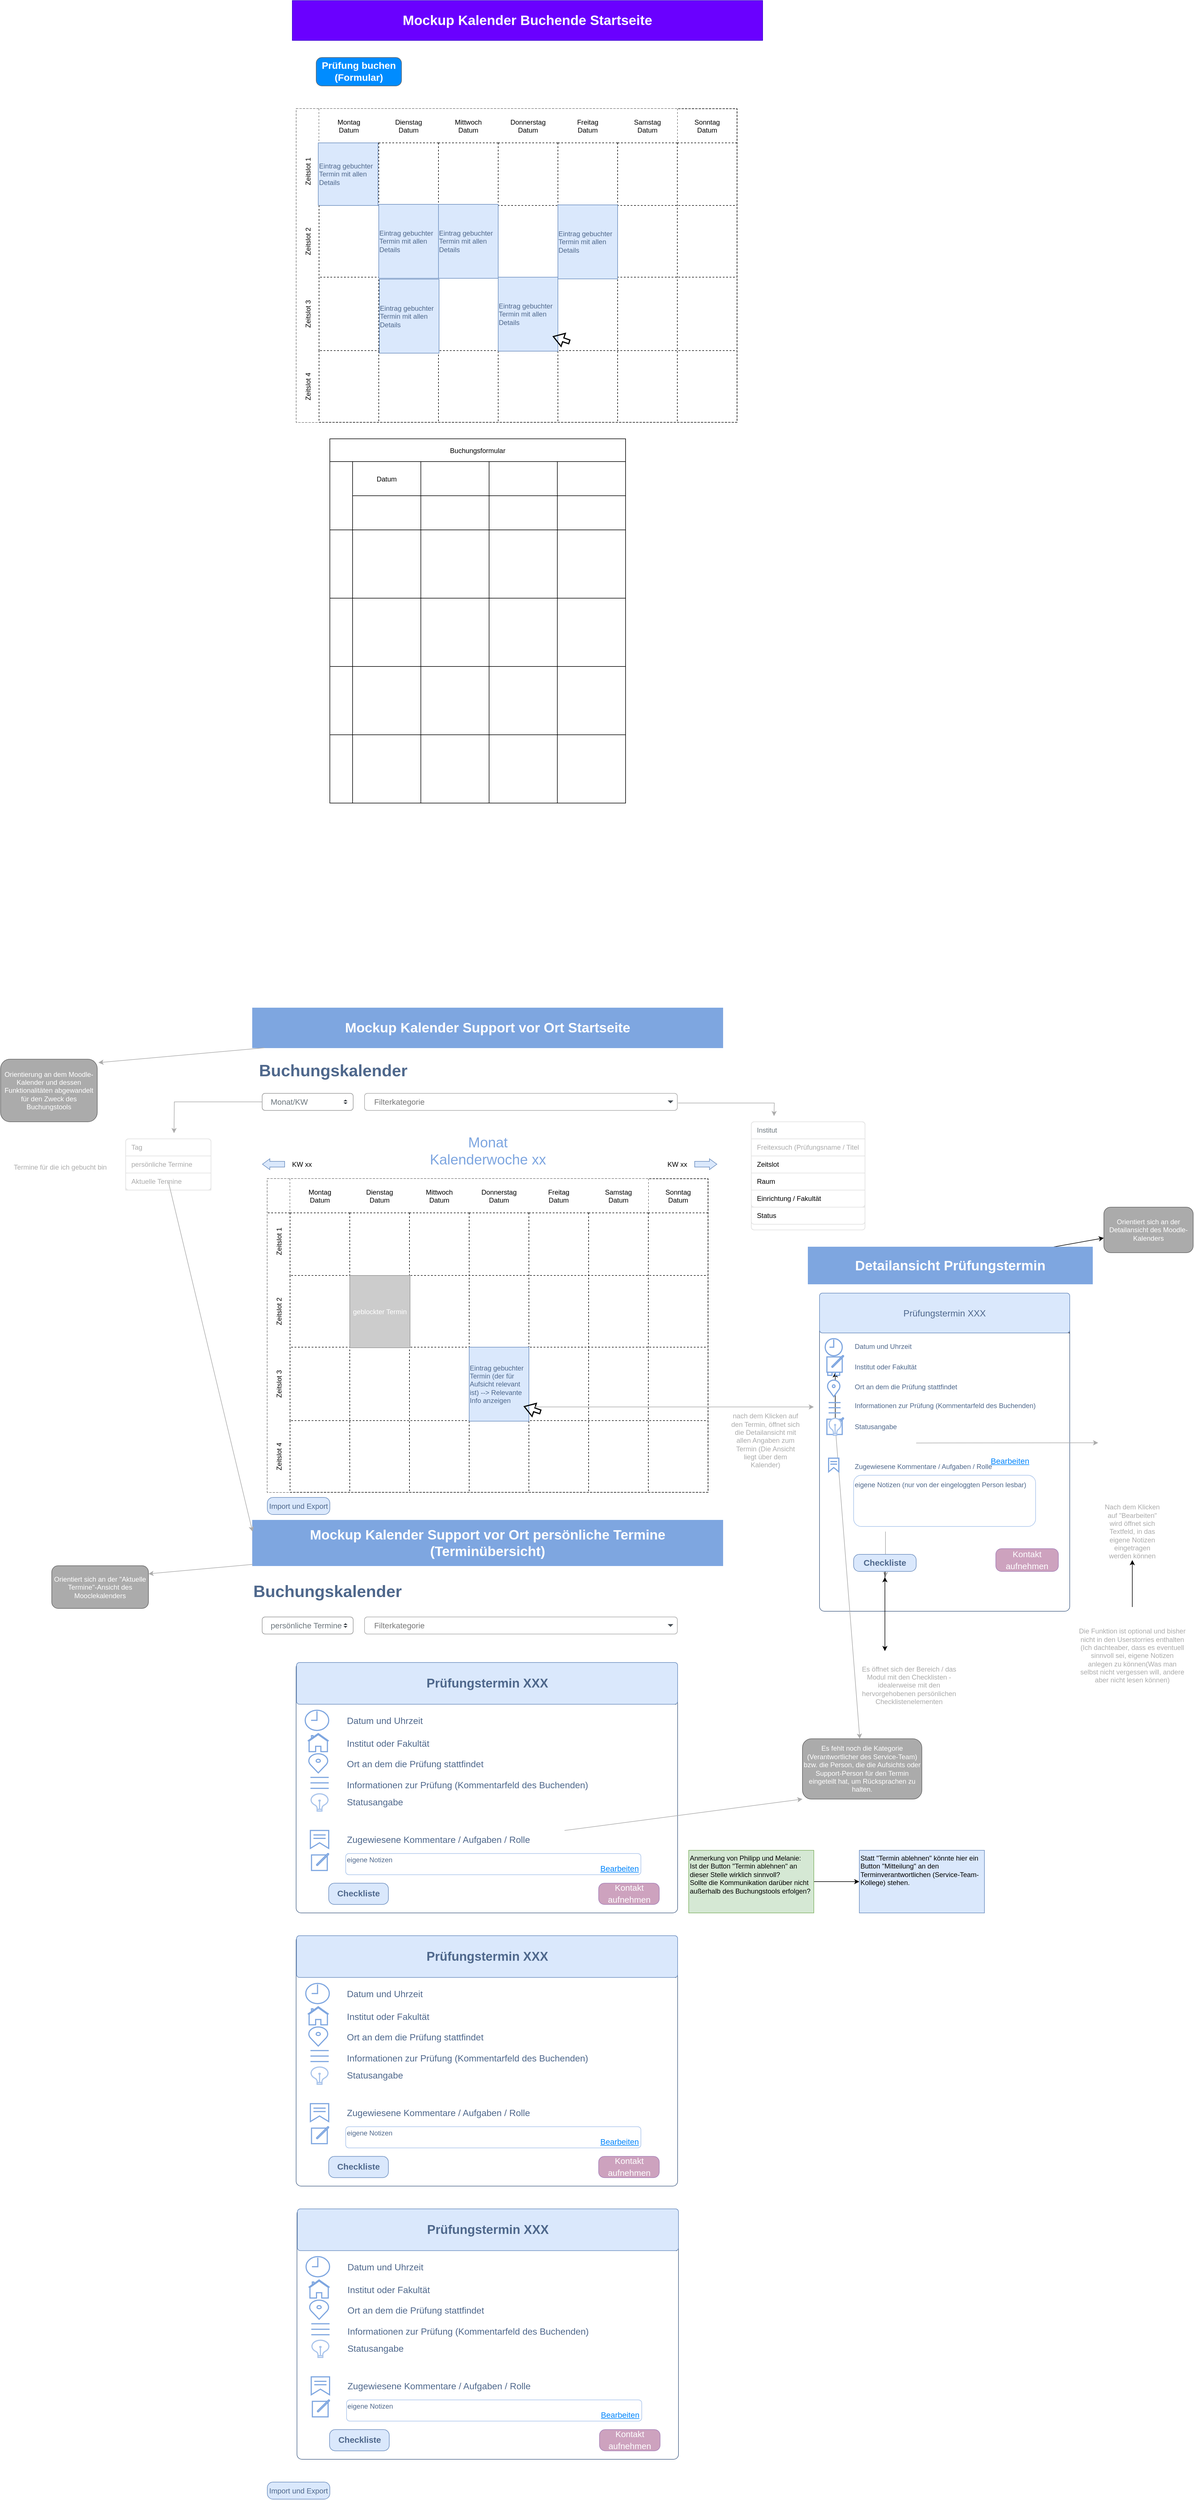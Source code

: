 <mxfile version="24.6.5" type="github">
  <diagram name="Seite-1" id="cYS-9EuOB4i6pcKZ9MJi">
    <mxGraphModel dx="3779" dy="2391" grid="1" gridSize="10" guides="1" tooltips="1" connect="1" arrows="1" fold="1" page="1" pageScale="1" pageWidth="827" pageHeight="1169" math="0" shadow="0">
      <root>
        <mxCell id="0" />
        <mxCell id="1" parent="0" />
        <mxCell id="zZJHMVHqWspqlWFaA559-40" value="Prüfung buchen (Formular)" style="strokeWidth=1;shadow=0;dashed=0;align=center;html=1;shape=mxgraph.mockup.buttons.button;strokeColor=#666666;fontColor=#ffffff;mainText=;buttonStyle=round;fontSize=17;fontStyle=1;fillColor=#008cff;whiteSpace=wrap;" parent="1" vertex="1">
          <mxGeometry x="-785" y="-1060" width="150" height="50" as="geometry" />
        </mxCell>
        <mxCell id="zZJHMVHqWspqlWFaA559-54" value="Buchungsformular" style="shape=table;childLayout=tableLayout;startSize=40;collapsible=0;recursiveResize=0;expand=0;" parent="1" vertex="1">
          <mxGeometry x="-761" y="-390" width="520" height="640" as="geometry" />
        </mxCell>
        <mxCell id="zZJHMVHqWspqlWFaA559-55" value="" style="shape=tableRow;horizontal=0;swimlaneHead=0;swimlaneBody=0;top=0;left=0;strokeColor=inherit;bottom=0;right=0;dropTarget=0;fontStyle=0;fillColor=none;points=[[0,0.5],[1,0.5]];portConstraint=eastwest;startSize=40;collapsible=0;recursiveResize=0;expand=0;" parent="zZJHMVHqWspqlWFaA559-54" vertex="1">
          <mxGeometry y="40" width="520" height="120" as="geometry" />
        </mxCell>
        <mxCell id="zZJHMVHqWspqlWFaA559-56" value="Datum" style="swimlane;swimlaneHead=0;swimlaneBody=0;fontStyle=0;strokeColor=inherit;connectable=0;fillColor=none;startSize=60;collapsible=0;recursiveResize=0;expand=0;" parent="zZJHMVHqWspqlWFaA559-55" vertex="1">
          <mxGeometry x="40" width="120" height="120" as="geometry">
            <mxRectangle width="120" height="120" as="alternateBounds" />
          </mxGeometry>
        </mxCell>
        <mxCell id="zZJHMVHqWspqlWFaA559-57" value="" style="swimlane;swimlaneHead=0;swimlaneBody=0;fontStyle=0;strokeColor=inherit;connectable=0;fillColor=none;startSize=60;collapsible=0;recursiveResize=0;expand=0;" parent="zZJHMVHqWspqlWFaA559-55" vertex="1">
          <mxGeometry x="160" width="120" height="120" as="geometry">
            <mxRectangle width="120" height="120" as="alternateBounds" />
          </mxGeometry>
        </mxCell>
        <mxCell id="zZJHMVHqWspqlWFaA559-58" value="" style="swimlane;swimlaneHead=0;swimlaneBody=0;fontStyle=0;strokeColor=inherit;connectable=0;fillColor=none;startSize=60;collapsible=0;recursiveResize=0;expand=0;" parent="zZJHMVHqWspqlWFaA559-55" vertex="1">
          <mxGeometry x="280" width="120" height="120" as="geometry">
            <mxRectangle width="120" height="120" as="alternateBounds" />
          </mxGeometry>
        </mxCell>
        <mxCell id="zZJHMVHqWspqlWFaA559-59" value="" style="swimlane;swimlaneHead=0;swimlaneBody=0;fontStyle=0;strokeColor=inherit;connectable=0;fillColor=none;startSize=60;collapsible=0;recursiveResize=0;expand=0;" parent="zZJHMVHqWspqlWFaA559-55" vertex="1">
          <mxGeometry x="400" width="120" height="120" as="geometry">
            <mxRectangle width="120" height="120" as="alternateBounds" />
          </mxGeometry>
        </mxCell>
        <mxCell id="zZJHMVHqWspqlWFaA559-60" value="" style="shape=tableRow;horizontal=0;swimlaneHead=0;swimlaneBody=0;top=0;left=0;strokeColor=inherit;bottom=0;right=0;dropTarget=0;fontStyle=0;fillColor=none;points=[[0,0.5],[1,0.5]];portConstraint=eastwest;startSize=40;collapsible=0;recursiveResize=0;expand=0;" parent="zZJHMVHqWspqlWFaA559-54" vertex="1">
          <mxGeometry y="160" width="520" height="120" as="geometry" />
        </mxCell>
        <mxCell id="zZJHMVHqWspqlWFaA559-61" value="" style="swimlane;swimlaneHead=0;swimlaneBody=0;fontStyle=0;connectable=0;strokeColor=inherit;fillColor=none;startSize=0;collapsible=0;recursiveResize=0;expand=0;" parent="zZJHMVHqWspqlWFaA559-60" vertex="1">
          <mxGeometry x="40" width="120" height="120" as="geometry">
            <mxRectangle width="120" height="120" as="alternateBounds" />
          </mxGeometry>
        </mxCell>
        <mxCell id="zZJHMVHqWspqlWFaA559-62" value="" style="swimlane;swimlaneHead=0;swimlaneBody=0;fontStyle=0;connectable=0;strokeColor=inherit;fillColor=none;startSize=0;collapsible=0;recursiveResize=0;expand=0;" parent="zZJHMVHqWspqlWFaA559-60" vertex="1">
          <mxGeometry x="160" width="120" height="120" as="geometry">
            <mxRectangle width="120" height="120" as="alternateBounds" />
          </mxGeometry>
        </mxCell>
        <mxCell id="zZJHMVHqWspqlWFaA559-63" value="" style="swimlane;swimlaneHead=0;swimlaneBody=0;fontStyle=0;connectable=0;strokeColor=inherit;fillColor=none;startSize=0;collapsible=0;recursiveResize=0;expand=0;" parent="zZJHMVHqWspqlWFaA559-60" vertex="1">
          <mxGeometry x="280" width="120" height="120" as="geometry">
            <mxRectangle width="120" height="120" as="alternateBounds" />
          </mxGeometry>
        </mxCell>
        <mxCell id="zZJHMVHqWspqlWFaA559-64" value="" style="swimlane;swimlaneHead=0;swimlaneBody=0;fontStyle=0;connectable=0;strokeColor=inherit;fillColor=none;startSize=0;collapsible=0;recursiveResize=0;expand=0;" parent="zZJHMVHqWspqlWFaA559-60" vertex="1">
          <mxGeometry x="400" width="120" height="120" as="geometry">
            <mxRectangle width="120" height="120" as="alternateBounds" />
          </mxGeometry>
        </mxCell>
        <mxCell id="zZJHMVHqWspqlWFaA559-65" value="" style="shape=tableRow;horizontal=0;swimlaneHead=0;swimlaneBody=0;top=0;left=0;strokeColor=inherit;bottom=0;right=0;dropTarget=0;fontStyle=0;fillColor=none;points=[[0,0.5],[1,0.5]];portConstraint=eastwest;startSize=40;collapsible=0;recursiveResize=0;expand=0;" parent="zZJHMVHqWspqlWFaA559-54" vertex="1">
          <mxGeometry y="280" width="520" height="120" as="geometry" />
        </mxCell>
        <mxCell id="zZJHMVHqWspqlWFaA559-66" value="" style="swimlane;swimlaneHead=0;swimlaneBody=0;fontStyle=0;connectable=0;strokeColor=inherit;fillColor=none;startSize=0;collapsible=0;recursiveResize=0;expand=0;" parent="zZJHMVHqWspqlWFaA559-65" vertex="1">
          <mxGeometry x="40" width="120" height="120" as="geometry">
            <mxRectangle width="120" height="120" as="alternateBounds" />
          </mxGeometry>
        </mxCell>
        <mxCell id="zZJHMVHqWspqlWFaA559-67" value="" style="swimlane;swimlaneHead=0;swimlaneBody=0;fontStyle=0;connectable=0;strokeColor=inherit;fillColor=none;startSize=0;collapsible=0;recursiveResize=0;expand=0;" parent="zZJHMVHqWspqlWFaA559-65" vertex="1">
          <mxGeometry x="160" width="120" height="120" as="geometry">
            <mxRectangle width="120" height="120" as="alternateBounds" />
          </mxGeometry>
        </mxCell>
        <mxCell id="zZJHMVHqWspqlWFaA559-68" value="" style="swimlane;swimlaneHead=0;swimlaneBody=0;fontStyle=0;connectable=0;strokeColor=inherit;fillColor=none;startSize=0;collapsible=0;recursiveResize=0;expand=0;" parent="zZJHMVHqWspqlWFaA559-65" vertex="1">
          <mxGeometry x="280" width="120" height="120" as="geometry">
            <mxRectangle width="120" height="120" as="alternateBounds" />
          </mxGeometry>
        </mxCell>
        <mxCell id="zZJHMVHqWspqlWFaA559-69" value="" style="swimlane;swimlaneHead=0;swimlaneBody=0;fontStyle=0;connectable=0;strokeColor=inherit;fillColor=none;startSize=0;collapsible=0;recursiveResize=0;expand=0;" parent="zZJHMVHqWspqlWFaA559-65" vertex="1">
          <mxGeometry x="400" width="120" height="120" as="geometry">
            <mxRectangle width="120" height="120" as="alternateBounds" />
          </mxGeometry>
        </mxCell>
        <mxCell id="zZJHMVHqWspqlWFaA559-70" value="" style="shape=tableRow;horizontal=0;swimlaneHead=0;swimlaneBody=0;top=0;left=0;strokeColor=inherit;bottom=0;right=0;dropTarget=0;fontStyle=0;fillColor=none;points=[[0,0.5],[1,0.5]];portConstraint=eastwest;startSize=40;collapsible=0;recursiveResize=0;expand=0;" parent="zZJHMVHqWspqlWFaA559-54" vertex="1">
          <mxGeometry y="400" width="520" height="120" as="geometry" />
        </mxCell>
        <mxCell id="zZJHMVHqWspqlWFaA559-71" value="" style="swimlane;swimlaneHead=0;swimlaneBody=0;fontStyle=0;connectable=0;strokeColor=inherit;fillColor=none;startSize=0;collapsible=0;recursiveResize=0;expand=0;" parent="zZJHMVHqWspqlWFaA559-70" vertex="1">
          <mxGeometry x="40" width="120" height="120" as="geometry">
            <mxRectangle width="120" height="120" as="alternateBounds" />
          </mxGeometry>
        </mxCell>
        <mxCell id="zZJHMVHqWspqlWFaA559-72" value="" style="swimlane;swimlaneHead=0;swimlaneBody=0;fontStyle=0;connectable=0;strokeColor=inherit;fillColor=none;startSize=0;collapsible=0;recursiveResize=0;expand=0;" parent="zZJHMVHqWspqlWFaA559-70" vertex="1">
          <mxGeometry x="160" width="120" height="120" as="geometry">
            <mxRectangle width="120" height="120" as="alternateBounds" />
          </mxGeometry>
        </mxCell>
        <mxCell id="zZJHMVHqWspqlWFaA559-73" value="" style="swimlane;swimlaneHead=0;swimlaneBody=0;fontStyle=0;connectable=0;strokeColor=inherit;fillColor=none;startSize=0;collapsible=0;recursiveResize=0;expand=0;" parent="zZJHMVHqWspqlWFaA559-70" vertex="1">
          <mxGeometry x="280" width="120" height="120" as="geometry">
            <mxRectangle width="120" height="120" as="alternateBounds" />
          </mxGeometry>
        </mxCell>
        <mxCell id="zZJHMVHqWspqlWFaA559-74" value="" style="swimlane;swimlaneHead=0;swimlaneBody=0;fontStyle=0;connectable=0;strokeColor=inherit;fillColor=none;startSize=0;collapsible=0;recursiveResize=0;expand=0;" parent="zZJHMVHqWspqlWFaA559-70" vertex="1">
          <mxGeometry x="400" width="120" height="120" as="geometry">
            <mxRectangle width="120" height="120" as="alternateBounds" />
          </mxGeometry>
        </mxCell>
        <mxCell id="zZJHMVHqWspqlWFaA559-75" value="" style="shape=tableRow;horizontal=0;swimlaneHead=0;swimlaneBody=0;top=0;left=0;strokeColor=inherit;bottom=0;right=0;dropTarget=0;fontStyle=0;fillColor=none;points=[[0,0.5],[1,0.5]];portConstraint=eastwest;startSize=40;collapsible=0;recursiveResize=0;expand=0;" parent="zZJHMVHqWspqlWFaA559-54" vertex="1">
          <mxGeometry y="520" width="520" height="120" as="geometry" />
        </mxCell>
        <mxCell id="zZJHMVHqWspqlWFaA559-76" value="" style="swimlane;swimlaneHead=0;swimlaneBody=0;fontStyle=0;connectable=0;strokeColor=inherit;fillColor=none;startSize=0;collapsible=0;recursiveResize=0;expand=0;" parent="zZJHMVHqWspqlWFaA559-75" vertex="1">
          <mxGeometry x="40" width="120" height="120" as="geometry">
            <mxRectangle width="120" height="120" as="alternateBounds" />
          </mxGeometry>
        </mxCell>
        <mxCell id="zZJHMVHqWspqlWFaA559-77" value="" style="swimlane;swimlaneHead=0;swimlaneBody=0;fontStyle=0;connectable=0;strokeColor=inherit;fillColor=none;startSize=0;collapsible=0;recursiveResize=0;expand=0;" parent="zZJHMVHqWspqlWFaA559-75" vertex="1">
          <mxGeometry x="160" width="120" height="120" as="geometry">
            <mxRectangle width="120" height="120" as="alternateBounds" />
          </mxGeometry>
        </mxCell>
        <mxCell id="zZJHMVHqWspqlWFaA559-78" value="" style="swimlane;swimlaneHead=0;swimlaneBody=0;fontStyle=0;connectable=0;strokeColor=inherit;fillColor=none;startSize=0;collapsible=0;recursiveResize=0;expand=0;" parent="zZJHMVHqWspqlWFaA559-75" vertex="1">
          <mxGeometry x="280" width="120" height="120" as="geometry">
            <mxRectangle width="120" height="120" as="alternateBounds" />
          </mxGeometry>
        </mxCell>
        <mxCell id="zZJHMVHqWspqlWFaA559-79" value="" style="swimlane;swimlaneHead=0;swimlaneBody=0;fontStyle=0;connectable=0;strokeColor=inherit;fillColor=none;startSize=0;collapsible=0;recursiveResize=0;expand=0;" parent="zZJHMVHqWspqlWFaA559-75" vertex="1">
          <mxGeometry x="400" width="120" height="120" as="geometry">
            <mxRectangle width="120" height="120" as="alternateBounds" />
          </mxGeometry>
        </mxCell>
        <mxCell id="TFHUqVvF181P1IRJi5gQ-1" value="" style="shape=table;childLayout=tableLayout;startSize=0;collapsible=0;recursiveResize=0;expand=0;dashed=1;" vertex="1" parent="1">
          <mxGeometry x="-820" y="-970" width="775" height="551" as="geometry" />
        </mxCell>
        <mxCell id="TFHUqVvF181P1IRJi5gQ-2" value="Zeitslot 1                " style="shape=tableRow;horizontal=0;swimlaneHead=0;swimlaneBody=0;top=0;left=0;bottom=0;right=0;dropTarget=0;fontStyle=0;points=[[0,0.5],[1,0.5]];portConstraint=eastwest;startSize=40;collapsible=0;recursiveResize=0;expand=0;fillColor=default;dashed=1;" vertex="1" parent="TFHUqVvF181P1IRJi5gQ-1">
          <mxGeometry width="775" height="170" as="geometry" />
        </mxCell>
        <mxCell id="TFHUqVvF181P1IRJi5gQ-3" value="Montag&#xa;Datum" style="swimlane;swimlaneHead=0;swimlaneBody=0;fontStyle=0;connectable=0;startSize=60;collapsible=0;recursiveResize=0;expand=0;dashed=1;" vertex="1" parent="TFHUqVvF181P1IRJi5gQ-2">
          <mxGeometry x="40" width="105" height="170" as="geometry">
            <mxRectangle width="105" height="170" as="alternateBounds" />
          </mxGeometry>
        </mxCell>
        <mxCell id="TFHUqVvF181P1IRJi5gQ-4" value="&lt;div align=&quot;left&quot;&gt;&lt;div align=&quot;left&quot;&gt;&lt;font color=&quot;#4f688c&quot;&gt;Eintrag gebuchter Termin mit allen Details&lt;/font&gt;&lt;/div&gt;&lt;font color=&quot;#4f688c&quot;&gt;&lt;/font&gt;&lt;/div&gt;" style="rounded=0;whiteSpace=wrap;html=1;fillColor=#dae8fc;strokeColor=#6c8ebf;" vertex="1" parent="TFHUqVvF181P1IRJi5gQ-3">
          <mxGeometry x="-1.39" y="60" width="105" height="110" as="geometry" />
        </mxCell>
        <mxCell id="TFHUqVvF181P1IRJi5gQ-5" value="Dienstag&#xa;Datum" style="swimlane;swimlaneHead=0;swimlaneBody=0;fontStyle=0;connectable=0;startSize=60;collapsible=0;recursiveResize=0;expand=0;dashed=1;" vertex="1" parent="TFHUqVvF181P1IRJi5gQ-2">
          <mxGeometry x="145" width="105" height="170" as="geometry">
            <mxRectangle width="105" height="170" as="alternateBounds" />
          </mxGeometry>
        </mxCell>
        <mxCell id="TFHUqVvF181P1IRJi5gQ-6" value="Mittwoch&#xa;Datum" style="swimlane;swimlaneHead=0;swimlaneBody=0;fontStyle=0;connectable=0;startSize=60;collapsible=0;recursiveResize=0;expand=0;dashed=1;" vertex="1" parent="TFHUqVvF181P1IRJi5gQ-2">
          <mxGeometry x="250" width="105" height="170" as="geometry">
            <mxRectangle width="105" height="170" as="alternateBounds" />
          </mxGeometry>
        </mxCell>
        <mxCell id="TFHUqVvF181P1IRJi5gQ-7" value="Donnerstag&#xa;Datum" style="swimlane;swimlaneHead=0;swimlaneBody=0;fontStyle=0;connectable=0;startSize=60;collapsible=0;recursiveResize=0;expand=0;dashed=1;" vertex="1" parent="TFHUqVvF181P1IRJi5gQ-2">
          <mxGeometry x="355" width="105" height="170" as="geometry">
            <mxRectangle width="105" height="170" as="alternateBounds" />
          </mxGeometry>
        </mxCell>
        <mxCell id="TFHUqVvF181P1IRJi5gQ-8" value="Freitag&#xa;Datum" style="swimlane;swimlaneHead=0;swimlaneBody=0;fontStyle=0;connectable=0;startSize=60;collapsible=0;recursiveResize=0;expand=0;dashed=1;" vertex="1" parent="TFHUqVvF181P1IRJi5gQ-2">
          <mxGeometry x="460" width="105" height="170" as="geometry">
            <mxRectangle width="105" height="170" as="alternateBounds" />
          </mxGeometry>
        </mxCell>
        <mxCell id="TFHUqVvF181P1IRJi5gQ-9" value="Samstag&#xa;Datum" style="swimlane;swimlaneHead=0;swimlaneBody=0;fontStyle=0;connectable=0;startSize=60;collapsible=0;recursiveResize=0;expand=0;dashed=1;" vertex="1" parent="TFHUqVvF181P1IRJi5gQ-2">
          <mxGeometry x="565" width="105" height="170" as="geometry">
            <mxRectangle width="105" height="170" as="alternateBounds" />
          </mxGeometry>
        </mxCell>
        <mxCell id="TFHUqVvF181P1IRJi5gQ-10" value="Sonntag&#xa;Datum" style="swimlane;swimlaneHead=0;swimlaneBody=0;fontStyle=0;strokeColor=inherit;connectable=0;fillColor=none;startSize=60;collapsible=0;recursiveResize=0;expand=0;dashed=1;" vertex="1" parent="TFHUqVvF181P1IRJi5gQ-2">
          <mxGeometry x="670" width="105" height="170" as="geometry">
            <mxRectangle width="105" height="170" as="alternateBounds" />
          </mxGeometry>
        </mxCell>
        <mxCell id="TFHUqVvF181P1IRJi5gQ-11" value="Zeitslot 2" style="shape=tableRow;horizontal=0;swimlaneHead=0;swimlaneBody=0;top=0;left=0;bottom=0;right=0;dropTarget=0;fontStyle=0;points=[[0,0.5],[1,0.5]];portConstraint=eastwest;startSize=40;collapsible=0;recursiveResize=0;expand=0;dashed=1;" vertex="1" parent="TFHUqVvF181P1IRJi5gQ-1">
          <mxGeometry y="170" width="775" height="126" as="geometry" />
        </mxCell>
        <mxCell id="TFHUqVvF181P1IRJi5gQ-12" value="" style="swimlane;swimlaneHead=0;swimlaneBody=0;fontStyle=0;connectable=0;startSize=0;collapsible=0;recursiveResize=0;expand=0;dashed=1;" vertex="1" parent="TFHUqVvF181P1IRJi5gQ-11">
          <mxGeometry x="40" width="105" height="126" as="geometry">
            <mxRectangle width="105" height="126" as="alternateBounds" />
          </mxGeometry>
        </mxCell>
        <mxCell id="TFHUqVvF181P1IRJi5gQ-13" value="" style="swimlane;swimlaneHead=0;swimlaneBody=0;fontStyle=0;connectable=0;startSize=0;collapsible=0;recursiveResize=0;expand=0;dashed=1;" vertex="1" parent="TFHUqVvF181P1IRJi5gQ-11">
          <mxGeometry x="145" width="105" height="126" as="geometry">
            <mxRectangle width="105" height="126" as="alternateBounds" />
          </mxGeometry>
        </mxCell>
        <mxCell id="TFHUqVvF181P1IRJi5gQ-14" value="&lt;div align=&quot;left&quot;&gt;&lt;font color=&quot;#4f688c&quot;&gt;Eintrag gebuchter Termin mit allen Details&lt;/font&gt;&lt;/div&gt;" style="rounded=0;whiteSpace=wrap;html=1;fillColor=#dae8fc;strokeColor=#6c8ebf;" vertex="1" parent="TFHUqVvF181P1IRJi5gQ-13">
          <mxGeometry y="-2" width="105" height="130" as="geometry" />
        </mxCell>
        <mxCell id="TFHUqVvF181P1IRJi5gQ-15" value="" style="swimlane;swimlaneHead=0;swimlaneBody=0;fontStyle=0;connectable=0;startSize=0;collapsible=0;recursiveResize=0;expand=0;dashed=1;" vertex="1" parent="TFHUqVvF181P1IRJi5gQ-11">
          <mxGeometry x="250" width="105" height="126" as="geometry">
            <mxRectangle width="105" height="126" as="alternateBounds" />
          </mxGeometry>
        </mxCell>
        <mxCell id="TFHUqVvF181P1IRJi5gQ-16" value="" style="swimlane;swimlaneHead=0;swimlaneBody=0;fontStyle=0;connectable=0;startSize=0;collapsible=0;recursiveResize=0;expand=0;dashed=1;" vertex="1" parent="TFHUqVvF181P1IRJi5gQ-15">
          <mxGeometry y="-2" width="105" height="129" as="geometry">
            <mxRectangle width="105" height="129" as="alternateBounds" />
          </mxGeometry>
        </mxCell>
        <mxCell id="TFHUqVvF181P1IRJi5gQ-17" value="&lt;div align=&quot;left&quot;&gt;&lt;div align=&quot;left&quot;&gt;&lt;font color=&quot;#4f688c&quot;&gt;Eintrag gebuchter Termin mit allen Details&lt;/font&gt;&lt;/div&gt;&lt;font color=&quot;#4f688c&quot;&gt;&lt;/font&gt;&lt;/div&gt;" style="rounded=0;whiteSpace=wrap;html=1;fillColor=#dae8fc;strokeColor=#6c8ebf;" vertex="1" parent="TFHUqVvF181P1IRJi5gQ-16">
          <mxGeometry width="105" height="130" as="geometry" />
        </mxCell>
        <mxCell id="TFHUqVvF181P1IRJi5gQ-18" value="" style="swimlane;swimlaneHead=0;swimlaneBody=0;fontStyle=0;connectable=0;startSize=0;collapsible=0;recursiveResize=0;expand=0;dashed=1;" vertex="1" parent="TFHUqVvF181P1IRJi5gQ-11">
          <mxGeometry x="355" width="105" height="126" as="geometry">
            <mxRectangle width="105" height="126" as="alternateBounds" />
          </mxGeometry>
        </mxCell>
        <mxCell id="TFHUqVvF181P1IRJi5gQ-19" value="" style="swimlane;swimlaneHead=0;swimlaneBody=0;fontStyle=0;connectable=0;startSize=0;collapsible=0;recursiveResize=0;expand=0;dashed=1;" vertex="1" parent="TFHUqVvF181P1IRJi5gQ-11">
          <mxGeometry x="460" width="105" height="126" as="geometry">
            <mxRectangle width="105" height="126" as="alternateBounds" />
          </mxGeometry>
        </mxCell>
        <mxCell id="TFHUqVvF181P1IRJi5gQ-20" value="&lt;div align=&quot;left&quot;&gt;&lt;div align=&quot;left&quot;&gt;&lt;font color=&quot;#4f688c&quot;&gt;Eintrag gebuchter Termin mit allen Details&lt;/font&gt;&lt;/div&gt;&lt;font color=&quot;#4f688c&quot;&gt;&lt;/font&gt;&lt;/div&gt;" style="rounded=0;whiteSpace=wrap;html=1;fillColor=#dae8fc;strokeColor=#6c8ebf;" vertex="1" parent="TFHUqVvF181P1IRJi5gQ-19">
          <mxGeometry x="-1.776e-15" y="-1" width="105" height="130" as="geometry" />
        </mxCell>
        <mxCell id="TFHUqVvF181P1IRJi5gQ-21" value="" style="swimlane;swimlaneHead=0;swimlaneBody=0;fontStyle=0;connectable=0;startSize=0;collapsible=0;recursiveResize=0;expand=0;dashed=1;" vertex="1" parent="TFHUqVvF181P1IRJi5gQ-11">
          <mxGeometry x="565" width="105" height="126" as="geometry">
            <mxRectangle width="105" height="126" as="alternateBounds" />
          </mxGeometry>
        </mxCell>
        <mxCell id="TFHUqVvF181P1IRJi5gQ-22" value="" style="swimlane;swimlaneHead=0;swimlaneBody=0;fontStyle=0;connectable=0;strokeColor=inherit;fillColor=none;startSize=0;collapsible=0;recursiveResize=0;expand=0;dashed=1;" vertex="1" parent="TFHUqVvF181P1IRJi5gQ-11">
          <mxGeometry x="670" width="105" height="126" as="geometry">
            <mxRectangle width="105" height="126" as="alternateBounds" />
          </mxGeometry>
        </mxCell>
        <mxCell id="TFHUqVvF181P1IRJi5gQ-23" value="Zeitslot 3" style="shape=tableRow;horizontal=0;swimlaneHead=0;swimlaneBody=0;top=0;left=0;bottom=0;right=0;dropTarget=0;fontStyle=0;points=[[0,0.5],[1,0.5]];portConstraint=eastwest;startSize=40;collapsible=0;recursiveResize=0;expand=0;dashed=1;" vertex="1" parent="TFHUqVvF181P1IRJi5gQ-1">
          <mxGeometry y="296" width="775" height="129" as="geometry" />
        </mxCell>
        <mxCell id="TFHUqVvF181P1IRJi5gQ-24" value="" style="swimlane;swimlaneHead=0;swimlaneBody=0;fontStyle=0;connectable=0;startSize=0;collapsible=0;recursiveResize=0;expand=0;dashed=1;" vertex="1" parent="TFHUqVvF181P1IRJi5gQ-23">
          <mxGeometry x="40" width="105" height="129" as="geometry">
            <mxRectangle width="105" height="129" as="alternateBounds" />
          </mxGeometry>
        </mxCell>
        <mxCell id="TFHUqVvF181P1IRJi5gQ-25" value="" style="swimlane;swimlaneHead=0;swimlaneBody=0;fontStyle=0;connectable=0;startSize=0;collapsible=0;recursiveResize=0;expand=0;dashed=1;" vertex="1" parent="TFHUqVvF181P1IRJi5gQ-23">
          <mxGeometry x="145" width="105" height="129" as="geometry">
            <mxRectangle width="105" height="129" as="alternateBounds" />
          </mxGeometry>
        </mxCell>
        <mxCell id="TFHUqVvF181P1IRJi5gQ-26" value="" style="swimlane;swimlaneHead=0;swimlaneBody=0;fontStyle=0;connectable=0;startSize=0;collapsible=0;recursiveResize=0;expand=0;dashed=1;" vertex="1" parent="TFHUqVvF181P1IRJi5gQ-25">
          <mxGeometry x="6" y="4.5" width="105" height="129" as="geometry">
            <mxRectangle width="105" height="129" as="alternateBounds" />
          </mxGeometry>
        </mxCell>
        <mxCell id="TFHUqVvF181P1IRJi5gQ-27" value="&lt;div align=&quot;left&quot;&gt;&lt;div align=&quot;left&quot;&gt;&lt;font color=&quot;#4f688c&quot;&gt;Eintrag gebuchter Termin mit allen Details&lt;/font&gt;&lt;/div&gt;&lt;font color=&quot;#4f688c&quot;&gt;&lt;/font&gt;&lt;/div&gt;" style="rounded=0;whiteSpace=wrap;html=1;fillColor=#dae8fc;strokeColor=#6c8ebf;" vertex="1" parent="TFHUqVvF181P1IRJi5gQ-26">
          <mxGeometry x="-5" y="-1" width="105" height="130" as="geometry" />
        </mxCell>
        <mxCell id="TFHUqVvF181P1IRJi5gQ-28" value="" style="swimlane;swimlaneHead=0;swimlaneBody=0;fontStyle=0;connectable=0;startSize=0;collapsible=0;recursiveResize=0;expand=0;dashed=1;" vertex="1" parent="TFHUqVvF181P1IRJi5gQ-23">
          <mxGeometry x="250" width="105" height="129" as="geometry">
            <mxRectangle width="105" height="129" as="alternateBounds" />
          </mxGeometry>
        </mxCell>
        <mxCell id="TFHUqVvF181P1IRJi5gQ-29" value="" style="swimlane;swimlaneHead=0;swimlaneBody=0;fontStyle=0;connectable=0;startSize=0;collapsible=0;recursiveResize=0;expand=0;dashed=1;" vertex="1" parent="TFHUqVvF181P1IRJi5gQ-23">
          <mxGeometry x="355" width="105" height="129" as="geometry">
            <mxRectangle width="105" height="129" as="alternateBounds" />
          </mxGeometry>
        </mxCell>
        <mxCell id="TFHUqVvF181P1IRJi5gQ-30" value="&lt;div align=&quot;left&quot;&gt;&lt;div align=&quot;left&quot;&gt;&lt;font color=&quot;#4f688c&quot;&gt;Eintrag gebuchter Termin mit allen Details&lt;/font&gt;&lt;/div&gt;&lt;font color=&quot;#4f688c&quot;&gt;&lt;/font&gt;&lt;/div&gt;" style="rounded=0;whiteSpace=wrap;html=1;fillColor=#dae8fc;strokeColor=#6c8ebf;" vertex="1" parent="TFHUqVvF181P1IRJi5gQ-29">
          <mxGeometry width="105" height="130" as="geometry" />
        </mxCell>
        <mxCell id="TFHUqVvF181P1IRJi5gQ-31" value="" style="shape=flexArrow;endArrow=classic;html=1;rounded=0;width=6;endSize=5.45;strokeWidth=2;endWidth=15;" edge="1" parent="TFHUqVvF181P1IRJi5gQ-29">
          <mxGeometry width="50" height="50" relative="1" as="geometry">
            <mxPoint x="126" y="114" as="sourcePoint" />
            <mxPoint x="96" y="104" as="targetPoint" />
          </mxGeometry>
        </mxCell>
        <mxCell id="TFHUqVvF181P1IRJi5gQ-32" value="" style="swimlane;swimlaneHead=0;swimlaneBody=0;fontStyle=0;connectable=0;startSize=0;collapsible=0;recursiveResize=0;expand=0;dashed=1;" vertex="1" parent="TFHUqVvF181P1IRJi5gQ-23">
          <mxGeometry x="460" width="105" height="129" as="geometry">
            <mxRectangle width="105" height="129" as="alternateBounds" />
          </mxGeometry>
        </mxCell>
        <mxCell id="TFHUqVvF181P1IRJi5gQ-34" value="" style="swimlane;swimlaneHead=0;swimlaneBody=0;fontStyle=0;connectable=0;startSize=0;collapsible=0;recursiveResize=0;expand=0;dashed=1;" vertex="1" parent="TFHUqVvF181P1IRJi5gQ-23">
          <mxGeometry x="565" width="105" height="129" as="geometry">
            <mxRectangle width="105" height="129" as="alternateBounds" />
          </mxGeometry>
        </mxCell>
        <mxCell id="TFHUqVvF181P1IRJi5gQ-35" value="" style="swimlane;swimlaneHead=0;swimlaneBody=0;fontStyle=0;connectable=0;strokeColor=inherit;fillColor=none;startSize=0;collapsible=0;recursiveResize=0;expand=0;dashed=1;" vertex="1" parent="TFHUqVvF181P1IRJi5gQ-23">
          <mxGeometry x="670" width="105" height="129" as="geometry">
            <mxRectangle width="105" height="129" as="alternateBounds" />
          </mxGeometry>
        </mxCell>
        <mxCell id="TFHUqVvF181P1IRJi5gQ-36" value="Zeitslot 4" style="shape=tableRow;horizontal=0;swimlaneHead=0;swimlaneBody=0;top=0;left=0;bottom=0;right=0;dropTarget=0;fontStyle=0;points=[[0,0.5],[1,0.5]];portConstraint=eastwest;startSize=40;collapsible=0;recursiveResize=0;expand=0;dashed=1;" vertex="1" parent="TFHUqVvF181P1IRJi5gQ-1">
          <mxGeometry y="425" width="775" height="126" as="geometry" />
        </mxCell>
        <mxCell id="TFHUqVvF181P1IRJi5gQ-37" value="" style="swimlane;swimlaneHead=0;swimlaneBody=0;fontStyle=0;connectable=0;strokeColor=inherit;fillColor=none;startSize=0;collapsible=0;recursiveResize=0;expand=0;dashed=1;" vertex="1" parent="TFHUqVvF181P1IRJi5gQ-36">
          <mxGeometry x="40" width="105" height="126" as="geometry">
            <mxRectangle width="105" height="126" as="alternateBounds" />
          </mxGeometry>
        </mxCell>
        <mxCell id="TFHUqVvF181P1IRJi5gQ-38" value="" style="swimlane;swimlaneHead=0;swimlaneBody=0;fontStyle=0;connectable=0;strokeColor=inherit;fillColor=none;startSize=0;collapsible=0;recursiveResize=0;expand=0;dashed=1;" vertex="1" parent="TFHUqVvF181P1IRJi5gQ-36">
          <mxGeometry x="145" width="105" height="126" as="geometry">
            <mxRectangle width="105" height="126" as="alternateBounds" />
          </mxGeometry>
        </mxCell>
        <mxCell id="TFHUqVvF181P1IRJi5gQ-39" value="" style="swimlane;swimlaneHead=0;swimlaneBody=0;fontStyle=0;connectable=0;strokeColor=inherit;fillColor=none;startSize=0;collapsible=0;recursiveResize=0;expand=0;dashed=1;" vertex="1" parent="TFHUqVvF181P1IRJi5gQ-36">
          <mxGeometry x="250" width="105" height="126" as="geometry">
            <mxRectangle width="105" height="126" as="alternateBounds" />
          </mxGeometry>
        </mxCell>
        <mxCell id="TFHUqVvF181P1IRJi5gQ-40" value="" style="swimlane;swimlaneHead=0;swimlaneBody=0;fontStyle=0;connectable=0;strokeColor=inherit;fillColor=none;startSize=0;collapsible=0;recursiveResize=0;expand=0;dashed=1;" vertex="1" parent="TFHUqVvF181P1IRJi5gQ-36">
          <mxGeometry x="355" width="105" height="126" as="geometry">
            <mxRectangle width="105" height="126" as="alternateBounds" />
          </mxGeometry>
        </mxCell>
        <mxCell id="TFHUqVvF181P1IRJi5gQ-41" value="" style="swimlane;swimlaneHead=0;swimlaneBody=0;fontStyle=0;connectable=0;strokeColor=inherit;fillColor=none;startSize=0;collapsible=0;recursiveResize=0;expand=0;dashed=1;" vertex="1" parent="TFHUqVvF181P1IRJi5gQ-36">
          <mxGeometry x="460" width="105" height="126" as="geometry">
            <mxRectangle width="105" height="126" as="alternateBounds" />
          </mxGeometry>
        </mxCell>
        <mxCell id="TFHUqVvF181P1IRJi5gQ-42" value="" style="swimlane;swimlaneHead=0;swimlaneBody=0;fontStyle=0;connectable=0;strokeColor=inherit;fillColor=none;startSize=0;collapsible=0;recursiveResize=0;expand=0;dashed=1;" vertex="1" parent="TFHUqVvF181P1IRJi5gQ-36">
          <mxGeometry x="565" width="105" height="126" as="geometry">
            <mxRectangle width="105" height="126" as="alternateBounds" />
          </mxGeometry>
        </mxCell>
        <mxCell id="TFHUqVvF181P1IRJi5gQ-43" value="" style="swimlane;swimlaneHead=0;swimlaneBody=0;fontStyle=0;connectable=0;strokeColor=inherit;fillColor=none;startSize=0;collapsible=0;recursiveResize=0;expand=0;dashed=1;" vertex="1" parent="TFHUqVvF181P1IRJi5gQ-36">
          <mxGeometry x="670" width="105" height="126" as="geometry">
            <mxRectangle width="105" height="126" as="alternateBounds" />
          </mxGeometry>
        </mxCell>
        <mxCell id="TFHUqVvF181P1IRJi5gQ-44" value="&lt;font style=&quot;font-size: 24px;&quot; color=&quot;#ffffff&quot;&gt;&lt;b&gt;Mockup Kalender Buchende Startseite&lt;/b&gt;&lt;/font&gt;" style="rounded=0;whiteSpace=wrap;html=1;fillColor=#6a00ff;strokeColor=#3700CC;fontColor=#ffffff;" vertex="1" parent="1">
          <mxGeometry x="-827" y="-1160" width="827" height="70" as="geometry" />
        </mxCell>
        <mxCell id="TFHUqVvF181P1IRJi5gQ-45" value="" style="rounded=1;whiteSpace=wrap;html=1;strokeColor=#7EA6E0;" vertex="1" parent="1">
          <mxGeometry x="160" y="1325" width="340" height="95" as="geometry" />
        </mxCell>
        <mxCell id="TFHUqVvF181P1IRJi5gQ-46" value="&lt;font style=&quot;font-size: 24px;&quot; color=&quot;#ffffff&quot;&gt;&lt;b&gt;Mockup Kalender Support vor Ort Startseite&lt;/b&gt;&lt;/font&gt;" style="rounded=0;whiteSpace=wrap;html=1;fillColor=#7EA6E0;strokeColor=#7EA6E0;" vertex="1" parent="1">
          <mxGeometry x="-897" y="610" width="827" height="70" as="geometry" />
        </mxCell>
        <mxCell id="TFHUqVvF181P1IRJi5gQ-47" value="" style="shape=table;childLayout=tableLayout;startSize=0;collapsible=0;recursiveResize=0;expand=0;dashed=1;" vertex="1" parent="1">
          <mxGeometry x="-871" y="910" width="775" height="551" as="geometry" />
        </mxCell>
        <mxCell id="TFHUqVvF181P1IRJi5gQ-48" value="Zeitslot 1                " style="shape=tableRow;horizontal=0;swimlaneHead=0;swimlaneBody=0;top=0;left=0;bottom=0;right=0;dropTarget=0;fontStyle=0;points=[[0,0.5],[1,0.5]];portConstraint=eastwest;startSize=40;collapsible=0;recursiveResize=0;expand=0;fillColor=default;dashed=1;" vertex="1" parent="TFHUqVvF181P1IRJi5gQ-47">
          <mxGeometry width="775" height="170" as="geometry" />
        </mxCell>
        <mxCell id="TFHUqVvF181P1IRJi5gQ-49" value="Montag&#xa;Datum" style="swimlane;swimlaneHead=0;swimlaneBody=0;fontStyle=0;connectable=0;startSize=60;collapsible=0;recursiveResize=0;expand=0;dashed=1;" vertex="1" parent="TFHUqVvF181P1IRJi5gQ-48">
          <mxGeometry x="40" width="105" height="170" as="geometry">
            <mxRectangle width="105" height="170" as="alternateBounds" />
          </mxGeometry>
        </mxCell>
        <mxCell id="TFHUqVvF181P1IRJi5gQ-50" value="Dienstag&#xa;Datum" style="swimlane;swimlaneHead=0;swimlaneBody=0;fontStyle=0;connectable=0;startSize=60;collapsible=0;recursiveResize=0;expand=0;dashed=1;" vertex="1" parent="TFHUqVvF181P1IRJi5gQ-48">
          <mxGeometry x="145" width="105" height="170" as="geometry">
            <mxRectangle width="105" height="170" as="alternateBounds" />
          </mxGeometry>
        </mxCell>
        <mxCell id="TFHUqVvF181P1IRJi5gQ-51" value="Mittwoch&#xa;Datum" style="swimlane;swimlaneHead=0;swimlaneBody=0;fontStyle=0;connectable=0;startSize=60;collapsible=0;recursiveResize=0;expand=0;dashed=1;" vertex="1" parent="TFHUqVvF181P1IRJi5gQ-48">
          <mxGeometry x="250" width="105" height="170" as="geometry">
            <mxRectangle width="105" height="170" as="alternateBounds" />
          </mxGeometry>
        </mxCell>
        <mxCell id="TFHUqVvF181P1IRJi5gQ-52" value="Donnerstag&#xa;Datum" style="swimlane;swimlaneHead=0;swimlaneBody=0;fontStyle=0;connectable=0;startSize=60;collapsible=0;recursiveResize=0;expand=0;dashed=1;" vertex="1" parent="TFHUqVvF181P1IRJi5gQ-48">
          <mxGeometry x="355" width="105" height="170" as="geometry">
            <mxRectangle width="105" height="170" as="alternateBounds" />
          </mxGeometry>
        </mxCell>
        <mxCell id="TFHUqVvF181P1IRJi5gQ-53" value="Freitag&#xa;Datum" style="swimlane;swimlaneHead=0;swimlaneBody=0;fontStyle=0;connectable=0;startSize=60;collapsible=0;recursiveResize=0;expand=0;dashed=1;" vertex="1" parent="TFHUqVvF181P1IRJi5gQ-48">
          <mxGeometry x="460" width="105" height="170" as="geometry">
            <mxRectangle width="105" height="170" as="alternateBounds" />
          </mxGeometry>
        </mxCell>
        <mxCell id="TFHUqVvF181P1IRJi5gQ-54" value="Samstag&#xa;Datum" style="swimlane;swimlaneHead=0;swimlaneBody=0;fontStyle=0;connectable=0;startSize=60;collapsible=0;recursiveResize=0;expand=0;dashed=1;" vertex="1" parent="TFHUqVvF181P1IRJi5gQ-48">
          <mxGeometry x="565" width="105" height="170" as="geometry">
            <mxRectangle width="105" height="170" as="alternateBounds" />
          </mxGeometry>
        </mxCell>
        <mxCell id="TFHUqVvF181P1IRJi5gQ-55" value="Sonntag&#xa;Datum" style="swimlane;swimlaneHead=0;swimlaneBody=0;fontStyle=0;strokeColor=inherit;connectable=0;fillColor=none;startSize=60;collapsible=0;recursiveResize=0;expand=0;dashed=1;" vertex="1" parent="TFHUqVvF181P1IRJi5gQ-48">
          <mxGeometry x="670" width="105" height="170" as="geometry">
            <mxRectangle width="105" height="170" as="alternateBounds" />
          </mxGeometry>
        </mxCell>
        <mxCell id="TFHUqVvF181P1IRJi5gQ-56" value="Zeitslot 2" style="shape=tableRow;horizontal=0;swimlaneHead=0;swimlaneBody=0;top=0;left=0;bottom=0;right=0;dropTarget=0;fontStyle=0;points=[[0,0.5],[1,0.5]];portConstraint=eastwest;startSize=40;collapsible=0;recursiveResize=0;expand=0;dashed=1;" vertex="1" parent="TFHUqVvF181P1IRJi5gQ-47">
          <mxGeometry y="170" width="775" height="126" as="geometry" />
        </mxCell>
        <mxCell id="TFHUqVvF181P1IRJi5gQ-57" value="" style="swimlane;swimlaneHead=0;swimlaneBody=0;fontStyle=0;connectable=0;startSize=0;collapsible=0;recursiveResize=0;expand=0;dashed=1;" vertex="1" parent="TFHUqVvF181P1IRJi5gQ-56">
          <mxGeometry x="40" width="105" height="126" as="geometry">
            <mxRectangle width="105" height="126" as="alternateBounds" />
          </mxGeometry>
        </mxCell>
        <mxCell id="TFHUqVvF181P1IRJi5gQ-58" value="" style="swimlane;swimlaneHead=0;swimlaneBody=0;fontStyle=0;connectable=0;startSize=0;collapsible=0;recursiveResize=0;expand=0;dashed=1;" vertex="1" parent="TFHUqVvF181P1IRJi5gQ-56">
          <mxGeometry x="145" width="105" height="126" as="geometry">
            <mxRectangle width="105" height="126" as="alternateBounds" />
          </mxGeometry>
        </mxCell>
        <mxCell id="TFHUqVvF181P1IRJi5gQ-59" value="&lt;font style=&quot;background-color: rgb(204, 204, 204);&quot; color=&quot;#ffffff&quot;&gt;geblockter Termin&lt;/font&gt;" style="rounded=0;whiteSpace=wrap;html=1;strokeColor=#969696;fillColor=#CCCCCC;" vertex="1" parent="TFHUqVvF181P1IRJi5gQ-58">
          <mxGeometry width="106" height="127" as="geometry" />
        </mxCell>
        <mxCell id="TFHUqVvF181P1IRJi5gQ-60" value="" style="swimlane;swimlaneHead=0;swimlaneBody=0;fontStyle=0;connectable=0;startSize=0;collapsible=0;recursiveResize=0;expand=0;dashed=1;" vertex="1" parent="TFHUqVvF181P1IRJi5gQ-56">
          <mxGeometry x="250" width="105" height="126" as="geometry">
            <mxRectangle width="105" height="126" as="alternateBounds" />
          </mxGeometry>
        </mxCell>
        <mxCell id="TFHUqVvF181P1IRJi5gQ-61" value="" style="swimlane;swimlaneHead=0;swimlaneBody=0;fontStyle=0;connectable=0;startSize=0;collapsible=0;recursiveResize=0;expand=0;dashed=1;" vertex="1" parent="TFHUqVvF181P1IRJi5gQ-56">
          <mxGeometry x="355" width="105" height="126" as="geometry">
            <mxRectangle width="105" height="126" as="alternateBounds" />
          </mxGeometry>
        </mxCell>
        <mxCell id="TFHUqVvF181P1IRJi5gQ-62" value="" style="swimlane;swimlaneHead=0;swimlaneBody=0;fontStyle=0;connectable=0;startSize=0;collapsible=0;recursiveResize=0;expand=0;dashed=1;" vertex="1" parent="TFHUqVvF181P1IRJi5gQ-56">
          <mxGeometry x="460" width="105" height="126" as="geometry">
            <mxRectangle width="105" height="126" as="alternateBounds" />
          </mxGeometry>
        </mxCell>
        <mxCell id="TFHUqVvF181P1IRJi5gQ-63" value="" style="swimlane;swimlaneHead=0;swimlaneBody=0;fontStyle=0;connectable=0;startSize=0;collapsible=0;recursiveResize=0;expand=0;dashed=1;" vertex="1" parent="TFHUqVvF181P1IRJi5gQ-56">
          <mxGeometry x="565" width="105" height="126" as="geometry">
            <mxRectangle width="105" height="126" as="alternateBounds" />
          </mxGeometry>
        </mxCell>
        <mxCell id="TFHUqVvF181P1IRJi5gQ-64" value="" style="swimlane;swimlaneHead=0;swimlaneBody=0;fontStyle=0;connectable=0;strokeColor=inherit;fillColor=none;startSize=0;collapsible=0;recursiveResize=0;expand=0;dashed=1;" vertex="1" parent="TFHUqVvF181P1IRJi5gQ-56">
          <mxGeometry x="670" width="105" height="126" as="geometry">
            <mxRectangle width="105" height="126" as="alternateBounds" />
          </mxGeometry>
        </mxCell>
        <mxCell id="TFHUqVvF181P1IRJi5gQ-65" value="Zeitslot 3" style="shape=tableRow;horizontal=0;swimlaneHead=0;swimlaneBody=0;top=0;left=0;bottom=0;right=0;dropTarget=0;fontStyle=0;points=[[0,0.5],[1,0.5]];portConstraint=eastwest;startSize=40;collapsible=0;recursiveResize=0;expand=0;dashed=1;" vertex="1" parent="TFHUqVvF181P1IRJi5gQ-47">
          <mxGeometry y="296" width="775" height="129" as="geometry" />
        </mxCell>
        <mxCell id="TFHUqVvF181P1IRJi5gQ-66" value="" style="swimlane;swimlaneHead=0;swimlaneBody=0;fontStyle=0;connectable=0;startSize=0;collapsible=0;recursiveResize=0;expand=0;dashed=1;" vertex="1" parent="TFHUqVvF181P1IRJi5gQ-65">
          <mxGeometry x="40" width="105" height="129" as="geometry">
            <mxRectangle width="105" height="129" as="alternateBounds" />
          </mxGeometry>
        </mxCell>
        <mxCell id="TFHUqVvF181P1IRJi5gQ-67" value="" style="swimlane;swimlaneHead=0;swimlaneBody=0;fontStyle=0;connectable=0;startSize=0;collapsible=0;recursiveResize=0;expand=0;dashed=1;" vertex="1" parent="TFHUqVvF181P1IRJi5gQ-65">
          <mxGeometry x="145" width="105" height="129" as="geometry">
            <mxRectangle width="105" height="129" as="alternateBounds" />
          </mxGeometry>
        </mxCell>
        <mxCell id="TFHUqVvF181P1IRJi5gQ-68" value="" style="swimlane;swimlaneHead=0;swimlaneBody=0;fontStyle=0;connectable=0;startSize=0;collapsible=0;recursiveResize=0;expand=0;dashed=1;" vertex="1" parent="TFHUqVvF181P1IRJi5gQ-65">
          <mxGeometry x="250" width="105" height="129" as="geometry">
            <mxRectangle width="105" height="129" as="alternateBounds" />
          </mxGeometry>
        </mxCell>
        <mxCell id="TFHUqVvF181P1IRJi5gQ-69" value="" style="swimlane;swimlaneHead=0;swimlaneBody=0;fontStyle=0;connectable=0;startSize=0;collapsible=0;recursiveResize=0;expand=0;dashed=1;" vertex="1" parent="TFHUqVvF181P1IRJi5gQ-65">
          <mxGeometry x="355" width="105" height="129" as="geometry">
            <mxRectangle width="105" height="129" as="alternateBounds" />
          </mxGeometry>
        </mxCell>
        <mxCell id="TFHUqVvF181P1IRJi5gQ-70" value="&lt;div align=&quot;left&quot;&gt;&lt;font color=&quot;#4f688c&quot;&gt;Eintrag gebuchter Termin (der für Aufsicht relevant ist) --&amp;gt; Relevante Info anzeigen&lt;br&gt;&lt;/font&gt;&lt;/div&gt;" style="rounded=0;whiteSpace=wrap;html=1;fillColor=#dae8fc;strokeColor=#6c8ebf;" vertex="1" parent="TFHUqVvF181P1IRJi5gQ-69">
          <mxGeometry width="105" height="130" as="geometry" />
        </mxCell>
        <mxCell id="TFHUqVvF181P1IRJi5gQ-71" value="" style="shape=flexArrow;endArrow=classic;html=1;rounded=0;width=6;endSize=5.45;strokeWidth=2;endWidth=15;" edge="1" parent="TFHUqVvF181P1IRJi5gQ-69">
          <mxGeometry width="50" height="50" relative="1" as="geometry">
            <mxPoint x="126" y="114" as="sourcePoint" />
            <mxPoint x="96" y="104" as="targetPoint" />
          </mxGeometry>
        </mxCell>
        <mxCell id="TFHUqVvF181P1IRJi5gQ-72" value="" style="swimlane;swimlaneHead=0;swimlaneBody=0;fontStyle=0;connectable=0;startSize=0;collapsible=0;recursiveResize=0;expand=0;dashed=1;" vertex="1" parent="TFHUqVvF181P1IRJi5gQ-65">
          <mxGeometry x="460" width="105" height="129" as="geometry">
            <mxRectangle width="105" height="129" as="alternateBounds" />
          </mxGeometry>
        </mxCell>
        <mxCell id="TFHUqVvF181P1IRJi5gQ-73" style="edgeStyle=orthogonalEdgeStyle;rounded=0;orthogonalLoop=1;jettySize=auto;html=1;strokeColor=#ABABAB;" edge="1" parent="TFHUqVvF181P1IRJi5gQ-72">
          <mxGeometry relative="1" as="geometry">
            <mxPoint x="501" y="105" as="targetPoint" />
            <mxPoint x="11" y="104" as="sourcePoint" />
            <Array as="points">
              <mxPoint x="11" y="105" />
              <mxPoint x="132" y="105" />
            </Array>
          </mxGeometry>
        </mxCell>
        <mxCell id="TFHUqVvF181P1IRJi5gQ-74" value="" style="swimlane;swimlaneHead=0;swimlaneBody=0;fontStyle=0;connectable=0;startSize=0;collapsible=0;recursiveResize=0;expand=0;dashed=1;" vertex="1" parent="TFHUqVvF181P1IRJi5gQ-65">
          <mxGeometry x="565" width="105" height="129" as="geometry">
            <mxRectangle width="105" height="129" as="alternateBounds" />
          </mxGeometry>
        </mxCell>
        <mxCell id="TFHUqVvF181P1IRJi5gQ-75" value="" style="swimlane;swimlaneHead=0;swimlaneBody=0;fontStyle=0;connectable=0;strokeColor=inherit;fillColor=none;startSize=0;collapsible=0;recursiveResize=0;expand=0;dashed=1;" vertex="1" parent="TFHUqVvF181P1IRJi5gQ-65">
          <mxGeometry x="670" width="105" height="129" as="geometry">
            <mxRectangle width="105" height="129" as="alternateBounds" />
          </mxGeometry>
        </mxCell>
        <mxCell id="TFHUqVvF181P1IRJi5gQ-76" value="Zeitslot 4" style="shape=tableRow;horizontal=0;swimlaneHead=0;swimlaneBody=0;top=0;left=0;bottom=0;right=0;dropTarget=0;fontStyle=0;points=[[0,0.5],[1,0.5]];portConstraint=eastwest;startSize=40;collapsible=0;recursiveResize=0;expand=0;dashed=1;" vertex="1" parent="TFHUqVvF181P1IRJi5gQ-47">
          <mxGeometry y="425" width="775" height="126" as="geometry" />
        </mxCell>
        <mxCell id="TFHUqVvF181P1IRJi5gQ-77" value="" style="swimlane;swimlaneHead=0;swimlaneBody=0;fontStyle=0;connectable=0;strokeColor=inherit;fillColor=none;startSize=0;collapsible=0;recursiveResize=0;expand=0;dashed=1;" vertex="1" parent="TFHUqVvF181P1IRJi5gQ-76">
          <mxGeometry x="40" width="105" height="126" as="geometry">
            <mxRectangle width="105" height="126" as="alternateBounds" />
          </mxGeometry>
        </mxCell>
        <mxCell id="TFHUqVvF181P1IRJi5gQ-78" value="" style="swimlane;swimlaneHead=0;swimlaneBody=0;fontStyle=0;connectable=0;strokeColor=inherit;fillColor=none;startSize=0;collapsible=0;recursiveResize=0;expand=0;dashed=1;" vertex="1" parent="TFHUqVvF181P1IRJi5gQ-76">
          <mxGeometry x="145" width="105" height="126" as="geometry">
            <mxRectangle width="105" height="126" as="alternateBounds" />
          </mxGeometry>
        </mxCell>
        <mxCell id="TFHUqVvF181P1IRJi5gQ-79" value="" style="swimlane;swimlaneHead=0;swimlaneBody=0;fontStyle=0;connectable=0;strokeColor=inherit;fillColor=none;startSize=0;collapsible=0;recursiveResize=0;expand=0;dashed=1;" vertex="1" parent="TFHUqVvF181P1IRJi5gQ-76">
          <mxGeometry x="250" width="105" height="126" as="geometry">
            <mxRectangle width="105" height="126" as="alternateBounds" />
          </mxGeometry>
        </mxCell>
        <mxCell id="TFHUqVvF181P1IRJi5gQ-80" value="" style="swimlane;swimlaneHead=0;swimlaneBody=0;fontStyle=0;connectable=0;strokeColor=inherit;fillColor=none;startSize=0;collapsible=0;recursiveResize=0;expand=0;dashed=1;" vertex="1" parent="TFHUqVvF181P1IRJi5gQ-76">
          <mxGeometry x="355" width="105" height="126" as="geometry">
            <mxRectangle width="105" height="126" as="alternateBounds" />
          </mxGeometry>
        </mxCell>
        <mxCell id="TFHUqVvF181P1IRJi5gQ-81" value="" style="swimlane;swimlaneHead=0;swimlaneBody=0;fontStyle=0;connectable=0;strokeColor=inherit;fillColor=none;startSize=0;collapsible=0;recursiveResize=0;expand=0;dashed=1;" vertex="1" parent="TFHUqVvF181P1IRJi5gQ-76">
          <mxGeometry x="460" width="105" height="126" as="geometry">
            <mxRectangle width="105" height="126" as="alternateBounds" />
          </mxGeometry>
        </mxCell>
        <mxCell id="TFHUqVvF181P1IRJi5gQ-82" value="" style="swimlane;swimlaneHead=0;swimlaneBody=0;fontStyle=0;connectable=0;strokeColor=inherit;fillColor=none;startSize=0;collapsible=0;recursiveResize=0;expand=0;dashed=1;" vertex="1" parent="TFHUqVvF181P1IRJi5gQ-76">
          <mxGeometry x="565" width="105" height="126" as="geometry">
            <mxRectangle width="105" height="126" as="alternateBounds" />
          </mxGeometry>
        </mxCell>
        <mxCell id="TFHUqVvF181P1IRJi5gQ-83" value="" style="swimlane;swimlaneHead=0;swimlaneBody=0;fontStyle=0;connectable=0;strokeColor=inherit;fillColor=none;startSize=0;collapsible=0;recursiveResize=0;expand=0;dashed=1;" vertex="1" parent="TFHUqVvF181P1IRJi5gQ-76">
          <mxGeometry x="670" width="105" height="126" as="geometry">
            <mxRectangle width="105" height="126" as="alternateBounds" />
          </mxGeometry>
        </mxCell>
        <mxCell id="TFHUqVvF181P1IRJi5gQ-84" value="" style="shape=flexArrow;endArrow=classic;html=1;rounded=0;endWidth=8;endSize=4;fillColor=#dae8fc;strokeColor=#6c8ebf;" edge="1" parent="1">
          <mxGeometry width="50" height="50" relative="1" as="geometry">
            <mxPoint x="-840" y="884.5" as="sourcePoint" />
            <mxPoint x="-880" y="884.5" as="targetPoint" />
          </mxGeometry>
        </mxCell>
        <mxCell id="TFHUqVvF181P1IRJi5gQ-85" value="" style="shape=flexArrow;endArrow=classic;html=1;rounded=0;endWidth=8;endSize=4;fillColor=#dae8fc;strokeColor=#6c8ebf;" edge="1" parent="1">
          <mxGeometry width="50" height="50" relative="1" as="geometry">
            <mxPoint x="-120" y="884.5" as="sourcePoint" />
            <mxPoint x="-80" y="884.5" as="targetPoint" />
          </mxGeometry>
        </mxCell>
        <mxCell id="TFHUqVvF181P1IRJi5gQ-86" value="&lt;div&gt;&lt;font style=&quot;font-size: 25px;&quot;&gt;Monat&lt;br&gt;&lt;/font&gt;&lt;/div&gt;&lt;div&gt;&lt;font style=&quot;font-size: 25px;&quot;&gt;Kalenderwoche xx&lt;/font&gt;&lt;/div&gt;" style="text;html=1;align=center;verticalAlign=middle;whiteSpace=wrap;rounded=0;fontColor=#7EA6E0;" vertex="1" parent="1">
          <mxGeometry x="-628.5" y="830" width="290" height="60" as="geometry" />
        </mxCell>
        <mxCell id="TFHUqVvF181P1IRJi5gQ-87" value="KW xx" style="text;html=1;align=center;verticalAlign=middle;whiteSpace=wrap;rounded=0;" vertex="1" parent="1">
          <mxGeometry x="-840" y="870" width="60" height="30" as="geometry" />
        </mxCell>
        <mxCell id="TFHUqVvF181P1IRJi5gQ-88" value="KW xx" style="text;html=1;align=center;verticalAlign=middle;whiteSpace=wrap;rounded=0;" vertex="1" parent="1">
          <mxGeometry x="-180" y="870" width="60" height="30" as="geometry" />
        </mxCell>
        <mxCell id="TFHUqVvF181P1IRJi5gQ-89" style="edgeStyle=orthogonalEdgeStyle;rounded=0;orthogonalLoop=1;jettySize=auto;html=1;strokeColor=#ABABAB;exitX=1.002;exitY=0.567;exitDx=0;exitDy=0;exitPerimeter=0;" edge="1" parent="1" source="TFHUqVvF181P1IRJi5gQ-110">
          <mxGeometry relative="1" as="geometry">
            <mxPoint x="20" y="800" as="targetPoint" />
          </mxGeometry>
        </mxCell>
        <mxCell id="TFHUqVvF181P1IRJi5gQ-90" style="edgeStyle=orthogonalEdgeStyle;rounded=0;orthogonalLoop=1;jettySize=auto;html=1;strokeColor=#ABABAB;" edge="1" parent="1" source="TFHUqVvF181P1IRJi5gQ-91">
          <mxGeometry relative="1" as="geometry">
            <mxPoint x="-1035" y="830" as="targetPoint" />
          </mxGeometry>
        </mxCell>
        <mxCell id="TFHUqVvF181P1IRJi5gQ-91" value="Monat/KW" style="html=1;shadow=0;dashed=0;shape=mxgraph.bootstrap.rrect;rSize=5;fillColor=#ffffff;strokeColor=#999999;align=left;spacing=15;fontSize=14;fontColor=#6C767D;" vertex="1" parent="1">
          <mxGeometry x="-880" y="760" width="160" height="30" as="geometry" />
        </mxCell>
        <mxCell id="TFHUqVvF181P1IRJi5gQ-92" value="" style="shape=triangle;direction=south;fillColor=#343A40;strokeColor=none;perimeter=none;sketch=0;" vertex="1" parent="TFHUqVvF181P1IRJi5gQ-91">
          <mxGeometry x="1" y="0.5" width="7" height="3" relative="1" as="geometry">
            <mxPoint x="-17" y="1" as="offset" />
          </mxGeometry>
        </mxCell>
        <mxCell id="TFHUqVvF181P1IRJi5gQ-93" value="" style="shape=triangle;direction=north;fillColor=#343A40;strokeColor=none;perimeter=none;sketch=0;" vertex="1" parent="TFHUqVvF181P1IRJi5gQ-91">
          <mxGeometry x="1" y="0.5" width="7" height="3" relative="1" as="geometry">
            <mxPoint x="-17" y="-4" as="offset" />
          </mxGeometry>
        </mxCell>
        <mxCell id="TFHUqVvF181P1IRJi5gQ-94" value="" style="html=1;shadow=0;dashed=0;shape=mxgraph.bootstrap.rrect;rSize=5;strokeColor=#DFDFDF;html=1;whiteSpace=wrap;fillColor=#FFFFFF;fontColor=#000000;" vertex="1" parent="1">
          <mxGeometry x="-20" y="810" width="200" height="190" as="geometry" />
        </mxCell>
        <mxCell id="TFHUqVvF181P1IRJi5gQ-95" value="Institut" style="html=1;shadow=0;dashed=0;shape=mxgraph.bootstrap.topButton;rSize=5;strokeColor=inherit;fillColor=#ffffff;fontColor=#6C767D;perimeter=none;whiteSpace=wrap;resizeWidth=1;align=left;spacing=10;" vertex="1" parent="TFHUqVvF181P1IRJi5gQ-94">
          <mxGeometry width="200" height="30" relative="1" as="geometry" />
        </mxCell>
        <mxCell id="TFHUqVvF181P1IRJi5gQ-96" value="&lt;font color=&quot;#ababab&quot;&gt;Freitexsuch (Prüfungsname / Titel&lt;/font&gt;" style="strokeColor=inherit;fillColor=inherit;gradientColor=inherit;fontColor=inherit;html=1;shadow=0;dashed=0;perimeter=none;whiteSpace=wrap;resizeWidth=1;align=left;spacing=10;" vertex="1" parent="TFHUqVvF181P1IRJi5gQ-94">
          <mxGeometry width="200" height="30" relative="1" as="geometry">
            <mxPoint y="30" as="offset" />
          </mxGeometry>
        </mxCell>
        <mxCell id="TFHUqVvF181P1IRJi5gQ-97" value="Zeitslot" style="strokeColor=inherit;fillColor=inherit;gradientColor=inherit;fontColor=inherit;html=1;shadow=0;dashed=0;perimeter=none;whiteSpace=wrap;resizeWidth=1;align=left;spacing=10;" vertex="1" parent="TFHUqVvF181P1IRJi5gQ-94">
          <mxGeometry width="200" height="30" relative="1" as="geometry">
            <mxPoint y="60" as="offset" />
          </mxGeometry>
        </mxCell>
        <mxCell id="TFHUqVvF181P1IRJi5gQ-98" value="Raum" style="strokeColor=inherit;fillColor=inherit;gradientColor=inherit;fontColor=inherit;html=1;shadow=0;dashed=0;perimeter=none;whiteSpace=wrap;resizeWidth=1;align=left;spacing=10;" vertex="1" parent="TFHUqVvF181P1IRJi5gQ-94">
          <mxGeometry width="200" height="30" relative="1" as="geometry">
            <mxPoint y="90" as="offset" />
          </mxGeometry>
        </mxCell>
        <mxCell id="TFHUqVvF181P1IRJi5gQ-99" value="Status" style="strokeColor=inherit;fillColor=inherit;gradientColor=inherit;fontColor=inherit;html=1;shadow=0;dashed=0;shape=mxgraph.bootstrap.bottomButton;rSize=5;perimeter=none;whiteSpace=wrap;resizeWidth=1;resizeHeight=0;align=left;spacing=10;" vertex="1" parent="TFHUqVvF181P1IRJi5gQ-94">
          <mxGeometry y="1" width="200" height="30" relative="1" as="geometry">
            <mxPoint y="-40" as="offset" />
          </mxGeometry>
        </mxCell>
        <mxCell id="TFHUqVvF181P1IRJi5gQ-100" value="Einrichtung / Fakultät" style="strokeColor=inherit;fillColor=inherit;gradientColor=inherit;fontColor=inherit;html=1;shadow=0;dashed=0;shape=mxgraph.bootstrap.bottomButton;rSize=5;perimeter=none;whiteSpace=wrap;resizeWidth=1;resizeHeight=0;align=left;spacing=10;" vertex="1" parent="TFHUqVvF181P1IRJi5gQ-94">
          <mxGeometry x="-4.547e-13" y="120" width="200" height="30" as="geometry" />
        </mxCell>
        <mxCell id="TFHUqVvF181P1IRJi5gQ-101" value="" style="line;strokeWidth=1;html=1;dashed=1;" vertex="1" parent="1">
          <mxGeometry x="-870" y="965" width="40" height="10" as="geometry" />
        </mxCell>
        <mxCell id="TFHUqVvF181P1IRJi5gQ-102" value="&lt;font style=&quot;font-size: 24px;&quot;&gt;&lt;b&gt;&lt;font color=&quot;#ffffff&quot;&gt;Mockup Kalender&lt;/font&gt;&lt;/b&gt;&lt;b&gt;&lt;font color=&quot;#ffffff&quot;&gt;&amp;nbsp;Support vor Ort persönliche Termine (Terminübersicht)&lt;/font&gt;&lt;font color=&quot;#ffffff&quot;&gt;&lt;br&gt;&lt;/font&gt;&lt;/b&gt;&lt;/font&gt;" style="rounded=0;whiteSpace=wrap;html=1;fillColor=#7EA6E0;strokeColor=#7EA6E0;" vertex="1" parent="1">
          <mxGeometry x="-897" y="1510" width="827" height="80" as="geometry" />
        </mxCell>
        <mxCell id="TFHUqVvF181P1IRJi5gQ-103" value="" style="rounded=1;whiteSpace=wrap;html=1;arcSize=2;strokeColor=#4F688C;" vertex="1" parent="1">
          <mxGeometry x="100" y="1120" width="440" height="550" as="geometry" />
        </mxCell>
        <mxCell id="TFHUqVvF181P1IRJi5gQ-104" value="nach dem Klicken auf den Termin, öffnet sich die Detailansicht mit allen Angaben zum Termin (Die Ansicht liegt über dem Kalender)" style="text;html=1;align=center;verticalAlign=middle;whiteSpace=wrap;rounded=0;fontColor=#ABABAB;" vertex="1" parent="1">
          <mxGeometry x="-60" y="1320" width="130" height="100" as="geometry" />
        </mxCell>
        <mxCell id="TFHUqVvF181P1IRJi5gQ-105" style="edgeStyle=none;rounded=0;orthogonalLoop=1;jettySize=auto;html=1;strokeColor=#ABABAB;" edge="1" parent="1" source="TFHUqVvF181P1IRJi5gQ-107" target="TFHUqVvF181P1IRJi5gQ-222">
          <mxGeometry relative="1" as="geometry" />
        </mxCell>
        <mxCell id="TFHUqVvF181P1IRJi5gQ-106" value="" style="edgeStyle=orthogonalEdgeStyle;rounded=0;orthogonalLoop=1;jettySize=auto;html=1;" edge="1" parent="1" source="TFHUqVvF181P1IRJi5gQ-107" target="TFHUqVvF181P1IRJi5gQ-232">
          <mxGeometry relative="1" as="geometry" />
        </mxCell>
        <mxCell id="TFHUqVvF181P1IRJi5gQ-107" value="" style="html=1;verticalLabelPosition=bottom;align=center;labelBackgroundColor=#ffffff;verticalAlign=top;strokeWidth=2;strokeColor=#7EA6E0;shadow=0;dashed=0;shape=mxgraph.ios7.icons.edit;" vertex="1" parent="1">
          <mxGeometry x="113" y="1330" width="29.4" height="29.4" as="geometry" />
        </mxCell>
        <mxCell id="TFHUqVvF181P1IRJi5gQ-108" style="edgeStyle=none;rounded=0;orthogonalLoop=1;jettySize=auto;html=1;strokeColor=#ABABAB;" edge="1" parent="1">
          <mxGeometry relative="1" as="geometry">
            <mxPoint x="590" y="1374" as="targetPoint" />
            <mxPoint x="270" y="1374.341" as="sourcePoint" />
          </mxGeometry>
        </mxCell>
        <mxCell id="TFHUqVvF181P1IRJi5gQ-109" value="&lt;font color=&quot;#ffffff&quot;&gt;&lt;span style=&quot;font-size: 15px; font-weight: 400;&quot;&gt;Kontakt aufnehmen&lt;/span&gt;&lt;/font&gt;" style="strokeWidth=1;shadow=0;dashed=0;align=center;html=1;shape=mxgraph.mockup.buttons.button;strokeColor=#A680B8;mainText=;buttonStyle=round;fontSize=17;fontStyle=1;fillColor=#CDA2BE;whiteSpace=wrap;" vertex="1" parent="1">
          <mxGeometry x="410" y="1560" width="110" height="40" as="geometry" />
        </mxCell>
        <mxCell id="TFHUqVvF181P1IRJi5gQ-110" value="Filterkategorie" style="html=1;shadow=0;dashed=0;shape=mxgraph.bootstrap.rrect;rSize=5;strokeColor=#ABABAB;strokeWidth=1;fillColor=#ffffff;fontColor=#777777;whiteSpace=wrap;align=left;verticalAlign=middle;fontStyle=0;fontSize=14;spacingRight=0;spacing=17;" vertex="1" parent="1">
          <mxGeometry x="-700" y="760" width="550" height="30" as="geometry" />
        </mxCell>
        <mxCell id="TFHUqVvF181P1IRJi5gQ-111" value="" style="shape=triangle;direction=south;fillColor=#495057;strokeColor=none;perimeter=none;" vertex="1" parent="TFHUqVvF181P1IRJi5gQ-110">
          <mxGeometry x="1" y="0.5" width="10" height="5" relative="1" as="geometry">
            <mxPoint x="-17" y="-2.5" as="offset" />
          </mxGeometry>
        </mxCell>
        <mxCell id="TFHUqVvF181P1IRJi5gQ-112" value="&lt;div align=&quot;left&quot;&gt;&lt;font color=&quot;#4f688c&quot;&gt;eigene Notizen (nur von der eingeloggten Person lesbar)&lt;br&gt;&lt;/font&gt;&lt;/div&gt;&lt;div align=&quot;left&quot;&gt;&lt;font color=&quot;#4f688c&quot;&gt;&lt;br&gt;&lt;/font&gt;&lt;/div&gt;&lt;div align=&quot;left&quot;&gt;&lt;font color=&quot;#4f688c&quot;&gt;&lt;br&gt;&lt;/font&gt;&lt;/div&gt;&lt;div align=&quot;left&quot;&gt;&lt;font color=&quot;#4f688c&quot;&gt;&lt;br&gt;&lt;/font&gt;&lt;/div&gt;&lt;div align=&quot;left&quot;&gt;&lt;font color=&quot;#4f688c&quot;&gt;&lt;br&gt;&lt;/font&gt;&lt;/div&gt;" style="rounded=1;whiteSpace=wrap;html=1;strokeColor=#A9C4EB;align=left;" vertex="1" parent="1">
          <mxGeometry x="160" y="1431" width="320" height="90" as="geometry" />
        </mxCell>
        <mxCell id="TFHUqVvF181P1IRJi5gQ-113" value="&lt;font size=&quot;1&quot;&gt;&lt;u style=&quot;font-size: 14px;&quot;&gt;Bearbeiten&lt;/u&gt;&lt;/font&gt;" style="html=1;shadow=0;dashed=0;shape=mxgraph.bootstrap.rrect;rSize=5;strokeColor=none;strokeWidth=1;fillColor=none;fontColor=#0085FC;whiteSpace=wrap;align=center;verticalAlign=middle;spacingLeft=0;fontStyle=0;fontSize=16;spacing=5;" vertex="1" parent="1">
          <mxGeometry x="380" y="1389.4" width="110" height="30.6" as="geometry" />
        </mxCell>
        <mxCell id="TFHUqVvF181P1IRJi5gQ-114" value="&lt;font color=&quot;#ababab&quot;&gt;Nach dem Klicken auf &quot;Bearbeiten&quot; wird öffnet sich Textfeld, in das eigene Notizen eingetragen werden können&lt;/font&gt;" style="text;html=1;align=center;verticalAlign=middle;whiteSpace=wrap;rounded=0;" vertex="1" parent="1">
          <mxGeometry x="600" y="1480" width="100" height="100" as="geometry" />
        </mxCell>
        <mxCell id="TFHUqVvF181P1IRJi5gQ-115" style="edgeStyle=none;rounded=0;orthogonalLoop=1;jettySize=auto;html=1;strokeColor=#ABABAB;" edge="1" parent="1">
          <mxGeometry relative="1" as="geometry">
            <mxPoint x="216.0" y="1610" as="targetPoint" />
            <mxPoint x="216.0" y="1530" as="sourcePoint" />
          </mxGeometry>
        </mxCell>
        <mxCell id="TFHUqVvF181P1IRJi5gQ-116" value="" style="edgeStyle=orthogonalEdgeStyle;rounded=0;orthogonalLoop=1;jettySize=auto;html=1;" edge="1" parent="1" source="TFHUqVvF181P1IRJi5gQ-118">
          <mxGeometry relative="1" as="geometry">
            <mxPoint x="215" y="1610" as="targetPoint" />
          </mxGeometry>
        </mxCell>
        <mxCell id="TFHUqVvF181P1IRJi5gQ-117" value="" style="edgeStyle=orthogonalEdgeStyle;rounded=0;orthogonalLoop=1;jettySize=auto;html=1;" edge="1" parent="1" source="TFHUqVvF181P1IRJi5gQ-118">
          <mxGeometry relative="1" as="geometry">
            <mxPoint x="215" y="1740" as="targetPoint" />
          </mxGeometry>
        </mxCell>
        <mxCell id="TFHUqVvF181P1IRJi5gQ-118" value="&lt;div&gt;&lt;font style=&quot;font-size: 15px;&quot; color=&quot;#4f688c&quot;&gt;Checkliste&lt;/font&gt;&lt;/div&gt;" style="strokeWidth=1;shadow=0;dashed=0;align=center;html=1;shape=mxgraph.mockup.buttons.button;strokeColor=#6c8ebf;mainText=;buttonStyle=round;fontSize=17;fontStyle=1;fillColor=#dae8fc;whiteSpace=wrap;" vertex="1" parent="1">
          <mxGeometry x="160" y="1570" width="110" height="30" as="geometry" />
        </mxCell>
        <mxCell id="TFHUqVvF181P1IRJi5gQ-119" value="&lt;font color=&quot;#ababab&quot;&gt;Es öffnet sich der Bereich / das Modul mit den Checklisten - idealerweise mit den hervorgehobenen persönlichen Checklistenelementen&lt;br&gt;&lt;/font&gt;" style="text;html=1;align=center;verticalAlign=middle;whiteSpace=wrap;rounded=0;" vertex="1" parent="1">
          <mxGeometry x="165" y="1750" width="185" height="100" as="geometry" />
        </mxCell>
        <mxCell id="TFHUqVvF181P1IRJi5gQ-120" value="Termine für die ich gebucht bin " style="text;html=1;align=center;verticalAlign=middle;whiteSpace=wrap;rounded=0;fontColor=#ABABAB;" vertex="1" parent="1">
          <mxGeometry x="-1340" y="840" width="210" height="100" as="geometry" />
        </mxCell>
        <mxCell id="TFHUqVvF181P1IRJi5gQ-121" value="" style="html=1;shadow=0;dashed=0;shape=mxgraph.bootstrap.rrect;rSize=5;strokeColor=#DFDFDF;html=1;whiteSpace=wrap;fillColor=#FFFFFF;fontColor=#000000;" vertex="1" parent="1">
          <mxGeometry x="-1120" y="840" width="150" height="90" as="geometry" />
        </mxCell>
        <mxCell id="TFHUqVvF181P1IRJi5gQ-122" value="&lt;font color=&quot;#ababab&quot;&gt;Tag&lt;/font&gt;" style="html=1;shadow=0;dashed=0;shape=mxgraph.bootstrap.topButton;rSize=5;strokeColor=inherit;fillColor=#ffffff;fontColor=#6C767D;perimeter=none;whiteSpace=wrap;resizeWidth=1;align=left;spacing=10;" vertex="1" parent="TFHUqVvF181P1IRJi5gQ-121">
          <mxGeometry width="150" height="30" relative="1" as="geometry" />
        </mxCell>
        <mxCell id="TFHUqVvF181P1IRJi5gQ-123" value="&lt;font color=&quot;#ababab&quot;&gt;persönliche Termine&lt;/font&gt;" style="strokeColor=inherit;fillColor=inherit;gradientColor=inherit;fontColor=inherit;html=1;shadow=0;dashed=0;perimeter=none;whiteSpace=wrap;resizeWidth=1;align=left;spacing=10;" vertex="1" parent="TFHUqVvF181P1IRJi5gQ-121">
          <mxGeometry width="150" height="30" relative="1" as="geometry">
            <mxPoint y="30" as="offset" />
          </mxGeometry>
        </mxCell>
        <mxCell id="TFHUqVvF181P1IRJi5gQ-124" value="..." style="strokeColor=inherit;fillColor=inherit;gradientColor=inherit;fontColor=inherit;html=1;shadow=0;dashed=0;perimeter=none;whiteSpace=wrap;resizeWidth=1;align=left;spacing=10;" vertex="1" parent="TFHUqVvF181P1IRJi5gQ-121">
          <mxGeometry width="150" height="30" relative="1" as="geometry">
            <mxPoint y="60" as="offset" />
          </mxGeometry>
        </mxCell>
        <mxCell id="TFHUqVvF181P1IRJi5gQ-125" value="" style="strokeColor=inherit;fillColor=inherit;gradientColor=inherit;fontColor=inherit;html=1;shadow=0;dashed=0;perimeter=none;whiteSpace=wrap;resizeWidth=1;align=left;spacing=10;" vertex="1" parent="TFHUqVvF181P1IRJi5gQ-121">
          <mxGeometry width="150" relative="1" as="geometry">
            <mxPoint y="90" as="offset" />
          </mxGeometry>
        </mxCell>
        <mxCell id="TFHUqVvF181P1IRJi5gQ-126" value="&lt;font color=&quot;#ababab&quot;&gt;Aktuelle Termine&lt;/font&gt;" style="strokeColor=inherit;fillColor=inherit;gradientColor=inherit;fontColor=inherit;html=1;shadow=0;dashed=0;shape=mxgraph.bootstrap.bottomButton;rSize=5;perimeter=none;whiteSpace=wrap;resizeWidth=1;resizeHeight=0;align=left;spacing=10;" vertex="1" parent="TFHUqVvF181P1IRJi5gQ-121">
          <mxGeometry y="1" width="150" height="30" relative="1" as="geometry">
            <mxPoint y="-30" as="offset" />
          </mxGeometry>
        </mxCell>
        <mxCell id="TFHUqVvF181P1IRJi5gQ-127" value="" style="group" vertex="1" connectable="0" parent="1">
          <mxGeometry x="100" y="1111" width="440" height="320" as="geometry" />
        </mxCell>
        <mxCell id="TFHUqVvF181P1IRJi5gQ-128" value="" style="endArrow=none;html=1;rounded=0;entryX=0.002;entryY=0.158;entryDx=0;entryDy=0;entryPerimeter=0;" edge="1" parent="TFHUqVvF181P1IRJi5gQ-127" source="TFHUqVvF181P1IRJi5gQ-130">
          <mxGeometry width="50" height="50" relative="1" as="geometry">
            <mxPoint x="440" y="70" as="sourcePoint" />
            <mxPoint x="0.88" y="70.0" as="targetPoint" />
          </mxGeometry>
        </mxCell>
        <mxCell id="TFHUqVvF181P1IRJi5gQ-129" value="" style="endArrow=none;html=1;rounded=0;entryX=0.002;entryY=0.158;entryDx=0;entryDy=0;entryPerimeter=0;" edge="1" parent="TFHUqVvF181P1IRJi5gQ-127" target="TFHUqVvF181P1IRJi5gQ-130">
          <mxGeometry width="50" height="50" relative="1" as="geometry">
            <mxPoint x="440" y="70" as="sourcePoint" />
            <mxPoint x="0.88" y="70.0" as="targetPoint" />
          </mxGeometry>
        </mxCell>
        <mxCell id="TFHUqVvF181P1IRJi5gQ-130" value="&lt;font color=&quot;#4f688c&quot;&gt;Prüfungstermin XXX&lt;br&gt;&lt;/font&gt;" style="html=1;shadow=0;dashed=0;shape=mxgraph.bootstrap.rrect;rSize=5;strokeColor=#6c8ebf;strokeWidth=1;fillColor=#dae8fc;whiteSpace=wrap;align=center;verticalAlign=middle;spacingLeft=0;fontStyle=0;fontSize=16;spacing=5;" vertex="1" parent="TFHUqVvF181P1IRJi5gQ-127">
          <mxGeometry width="440" height="70" as="geometry" />
        </mxCell>
        <mxCell id="TFHUqVvF181P1IRJi5gQ-131" value="" style="html=1;verticalLabelPosition=bottom;align=center;labelBackgroundColor=#ffffff;verticalAlign=top;strokeWidth=2;strokeColor=#7EA6E0;shadow=0;dashed=0;shape=mxgraph.ios7.icons.clock;" vertex="1" parent="TFHUqVvF181P1IRJi5gQ-127">
          <mxGeometry x="10" y="80" width="30" height="30" as="geometry" />
        </mxCell>
        <mxCell id="TFHUqVvF181P1IRJi5gQ-132" value="" style="html=1;verticalLabelPosition=bottom;align=center;labelBackgroundColor=#ffffff;verticalAlign=top;strokeWidth=2;strokeColor=#7EA6E0;shadow=0;dashed=0;shape=mxgraph.ios7.icons.most_viewed;pointerEvents=1" vertex="1" parent="TFHUqVvF181P1IRJi5gQ-127">
          <mxGeometry x="8.8" y="190" width="28.2" height="22.8" as="geometry" />
        </mxCell>
        <mxCell id="TFHUqVvF181P1IRJi5gQ-133" value="" style="html=1;verticalLabelPosition=bottom;align=center;labelBackgroundColor=#ffffff;verticalAlign=top;strokeWidth=2;strokeColor=#7EA6E0;shadow=0;dashed=0;shape=mxgraph.ios7.icons.location;" vertex="1" parent="TFHUqVvF181P1IRJi5gQ-127">
          <mxGeometry x="13" y="152" width="24" height="30" as="geometry" />
        </mxCell>
        <mxCell id="TFHUqVvF181P1IRJi5gQ-134" value="" style="html=1;verticalLabelPosition=bottom;align=center;labelBackgroundColor=#ffffff;verticalAlign=top;strokeWidth=2;strokeColor=#7EA6E0;shadow=0;dashed=0;shape=mxgraph.ios7.icons.bookmark;" vertex="1" parent="TFHUqVvF181P1IRJi5gQ-127">
          <mxGeometry x="16" y="290" width="18" height="24" as="geometry" />
        </mxCell>
        <mxCell id="TFHUqVvF181P1IRJi5gQ-135" value="" style="html=1;verticalLabelPosition=bottom;align=center;labelBackgroundColor=#ffffff;verticalAlign=top;strokeWidth=2;strokeColor=#7EA6E0;shadow=0;dashed=0;shape=mxgraph.ios7.icons.home;" vertex="1" parent="TFHUqVvF181P1IRJi5gQ-127">
          <mxGeometry x="13" y="119" width="24" height="25.5" as="geometry" />
        </mxCell>
        <mxCell id="TFHUqVvF181P1IRJi5gQ-136" value="&lt;font color=&quot;#4f688c&quot;&gt;Datum und Uhrzeit &lt;/font&gt;" style="text;html=1;align=left;verticalAlign=middle;whiteSpace=wrap;rounded=0;" vertex="1" parent="TFHUqVvF181P1IRJi5gQ-127">
          <mxGeometry x="60" y="79" width="350" height="30" as="geometry" />
        </mxCell>
        <mxCell id="TFHUqVvF181P1IRJi5gQ-137" value="&lt;font color=&quot;#4f688c&quot;&gt;Institut oder Fakultät&lt;br&gt;&lt;/font&gt;" style="text;html=1;align=left;verticalAlign=middle;whiteSpace=wrap;rounded=0;" vertex="1" parent="TFHUqVvF181P1IRJi5gQ-127">
          <mxGeometry x="60" y="114.5" width="350" height="30" as="geometry" />
        </mxCell>
        <mxCell id="TFHUqVvF181P1IRJi5gQ-138" value="&lt;font color=&quot;#4f688c&quot;&gt;Informationen zur Prüfung (Kommentarfeld des Buchenden)&lt;br&gt;&lt;/font&gt;" style="text;html=1;align=left;verticalAlign=middle;whiteSpace=wrap;rounded=0;" vertex="1" parent="TFHUqVvF181P1IRJi5gQ-127">
          <mxGeometry x="60" y="182.8" width="350" height="30" as="geometry" />
        </mxCell>
        <mxCell id="TFHUqVvF181P1IRJi5gQ-139" value="&lt;font color=&quot;#4f688c&quot;&gt;Ort an dem die Prüfung stattfindet&lt;br&gt;&lt;/font&gt;" style="text;html=1;align=left;verticalAlign=middle;whiteSpace=wrap;rounded=0;" vertex="1" parent="TFHUqVvF181P1IRJi5gQ-127">
          <mxGeometry x="60" y="150" width="350" height="30" as="geometry" />
        </mxCell>
        <mxCell id="TFHUqVvF181P1IRJi5gQ-140" value="&lt;font color=&quot;#4f688c&quot;&gt;Zugewiesene Kommentare / Aufgaben / Rolle&lt;br&gt;&lt;/font&gt;" style="text;html=1;align=left;verticalAlign=middle;whiteSpace=wrap;rounded=0;" vertex="1" parent="TFHUqVvF181P1IRJi5gQ-127">
          <mxGeometry x="60" y="290" width="350" height="30" as="geometry" />
        </mxCell>
        <mxCell id="TFHUqVvF181P1IRJi5gQ-141" value="" style="html=1;verticalLabelPosition=bottom;align=center;labelBackgroundColor=#ffffff;verticalAlign=top;strokeWidth=2;strokeColor=#A9C4EB;shadow=0;dashed=0;shape=mxgraph.ios7.icons.lightbulb;" vertex="1" parent="TFHUqVvF181P1IRJi5gQ-127">
          <mxGeometry x="16" y="220" width="22.8" height="29.7" as="geometry" />
        </mxCell>
        <mxCell id="TFHUqVvF181P1IRJi5gQ-142" value="&lt;font color=&quot;#4f688c&quot;&gt;Statusangabe&lt;/font&gt;" style="text;html=1;align=left;verticalAlign=middle;whiteSpace=wrap;rounded=0;" vertex="1" parent="TFHUqVvF181P1IRJi5gQ-127">
          <mxGeometry x="60" y="219.85" width="350" height="30" as="geometry" />
        </mxCell>
        <mxCell id="TFHUqVvF181P1IRJi5gQ-143" value="" style="group" vertex="1" connectable="0" parent="1">
          <mxGeometry x="-819.5" y="1760" width="670" height="440" as="geometry" />
        </mxCell>
        <mxCell id="TFHUqVvF181P1IRJi5gQ-144" value="" style="endArrow=none;html=1;rounded=0;entryX=0.002;entryY=0.158;entryDx=0;entryDy=0;entryPerimeter=0;" edge="1" parent="TFHUqVvF181P1IRJi5gQ-143" source="TFHUqVvF181P1IRJi5gQ-147">
          <mxGeometry width="50" height="50" relative="1" as="geometry">
            <mxPoint x="667.578" y="73.411" as="sourcePoint" />
            <mxPoint x="1.335" y="73.411" as="targetPoint" />
          </mxGeometry>
        </mxCell>
        <mxCell id="TFHUqVvF181P1IRJi5gQ-145" value="" style="rounded=1;whiteSpace=wrap;html=1;arcSize=2;strokeColor=#4F688C;container=1;" vertex="1" parent="TFHUqVvF181P1IRJi5gQ-143">
          <mxGeometry x="-0.807" width="670.807" height="440.0" as="geometry" />
        </mxCell>
        <mxCell id="TFHUqVvF181P1IRJi5gQ-146" value="" style="endArrow=none;html=1;rounded=0;entryX=0.002;entryY=0.158;entryDx=0;entryDy=0;entryPerimeter=0;" edge="1" parent="TFHUqVvF181P1IRJi5gQ-143" target="TFHUqVvF181P1IRJi5gQ-147">
          <mxGeometry width="50" height="50" relative="1" as="geometry">
            <mxPoint x="667.578" y="73.411" as="sourcePoint" />
            <mxPoint x="1.335" y="73.411" as="targetPoint" />
          </mxGeometry>
        </mxCell>
        <mxCell id="TFHUqVvF181P1IRJi5gQ-147" value="&lt;b style=&quot;font-size: 22px;&quot;&gt;&lt;font style=&quot;font-size: 22px;&quot; color=&quot;#4f688c&quot;&gt;Prüfungstermin XXX&lt;br&gt;&lt;/font&gt;&lt;/b&gt;" style="html=1;shadow=0;dashed=0;shape=mxgraph.bootstrap.rrect;rSize=5;strokeColor=#6c8ebf;strokeWidth=1;fillColor=#dae8fc;whiteSpace=wrap;align=center;verticalAlign=middle;spacingLeft=0;fontStyle=0;fontSize=16;spacing=5;" vertex="1" parent="TFHUqVvF181P1IRJi5gQ-143">
          <mxGeometry width="670" height="73.413" as="geometry" />
        </mxCell>
        <mxCell id="TFHUqVvF181P1IRJi5gQ-148" value="" style="html=1;verticalLabelPosition=bottom;align=center;labelBackgroundColor=#ffffff;verticalAlign=top;strokeWidth=2;strokeColor=#7EA6E0;shadow=0;dashed=0;shape=mxgraph.ios7.icons.clock;" vertex="1" parent="TFHUqVvF181P1IRJi5gQ-143">
          <mxGeometry x="15.176" y="83.898" width="41.33" height="35.424" as="geometry" />
        </mxCell>
        <mxCell id="TFHUqVvF181P1IRJi5gQ-149" value="" style="html=1;verticalLabelPosition=bottom;align=center;labelBackgroundColor=#ffffff;verticalAlign=top;strokeWidth=2;strokeColor=#7EA6E0;shadow=0;dashed=0;shape=mxgraph.ios7.icons.most_viewed;pointerEvents=1" vertex="1" parent="TFHUqVvF181P1IRJi5gQ-143">
          <mxGeometry x="13.352" y="199.26" width="43.154" height="24.468" as="geometry" />
        </mxCell>
        <mxCell id="TFHUqVvF181P1IRJi5gQ-150" value="" style="html=1;verticalLabelPosition=bottom;align=center;labelBackgroundColor=#ffffff;verticalAlign=top;strokeWidth=2;strokeColor=#7EA6E0;shadow=0;dashed=0;shape=mxgraph.ios7.icons.location;" vertex="1" parent="TFHUqVvF181P1IRJi5gQ-143">
          <mxGeometry x="19.721" y="159.407" width="36.785" height="34.492" as="geometry" />
        </mxCell>
        <mxCell id="TFHUqVvF181P1IRJi5gQ-151" value="" style="html=1;verticalLabelPosition=bottom;align=center;labelBackgroundColor=#ffffff;verticalAlign=top;strokeWidth=2;strokeColor=#7EA6E0;shadow=0;dashed=0;shape=mxgraph.ios7.icons.bookmark;" vertex="1" parent="TFHUqVvF181P1IRJi5gQ-143">
          <mxGeometry x="24.273" y="295.18" width="32.233" height="31.464" as="geometry" />
        </mxCell>
        <mxCell id="TFHUqVvF181P1IRJi5gQ-152" value="" style="html=1;verticalLabelPosition=bottom;align=center;labelBackgroundColor=#ffffff;verticalAlign=top;strokeWidth=2;strokeColor=#7EA6E0;shadow=0;dashed=0;shape=mxgraph.ios7.icons.home;" vertex="1" parent="TFHUqVvF181P1IRJi5gQ-143">
          <mxGeometry x="19.721" y="124.796" width="36.785" height="31.814" as="geometry" />
        </mxCell>
        <mxCell id="TFHUqVvF181P1IRJi5gQ-153" value="&lt;font style=&quot;font-size: 16px;&quot; color=&quot;#4f688c&quot;&gt;Datum und Uhrzeit &lt;/font&gt;" style="text;html=1;align=left;verticalAlign=middle;whiteSpace=wrap;rounded=0;" vertex="1" parent="TFHUqVvF181P1IRJi5gQ-143">
          <mxGeometry x="86.376" y="85.877" width="531.028" height="31.462" as="geometry" />
        </mxCell>
        <mxCell id="TFHUqVvF181P1IRJi5gQ-154" value="&lt;font style=&quot;font-size: 16px;&quot; color=&quot;#4f688c&quot;&gt;Institut oder Fakultät&lt;br&gt;&lt;/font&gt;" style="text;html=1;align=left;verticalAlign=middle;whiteSpace=wrap;rounded=0;" vertex="1" parent="TFHUqVvF181P1IRJi5gQ-143">
          <mxGeometry x="86.376" y="125.844" width="531.028" height="31.462" as="geometry" />
        </mxCell>
        <mxCell id="TFHUqVvF181P1IRJi5gQ-155" value="&lt;font style=&quot;font-size: 16px;&quot; color=&quot;#4f688c&quot;&gt;Informationen zur Prüfung (Kommentarfeld des Buchenden)&lt;br&gt;&lt;/font&gt;" style="text;html=1;align=left;verticalAlign=middle;whiteSpace=wrap;rounded=0;" vertex="1" parent="TFHUqVvF181P1IRJi5gQ-143">
          <mxGeometry x="86.376" y="199.262" width="531.028" height="31.462" as="geometry" />
        </mxCell>
        <mxCell id="TFHUqVvF181P1IRJi5gQ-156" value="&lt;font style=&quot;font-size: 16px;&quot; color=&quot;#4f688c&quot;&gt;Ort an dem die Prüfung stattfindet&lt;br&gt;&lt;/font&gt;" style="text;html=1;align=left;verticalAlign=middle;whiteSpace=wrap;rounded=0;" vertex="1" parent="TFHUqVvF181P1IRJi5gQ-143">
          <mxGeometry x="86.376" y="162.44" width="531.028" height="31.462" as="geometry" />
        </mxCell>
        <mxCell id="TFHUqVvF181P1IRJi5gQ-157" value="&lt;font style=&quot;font-size: 16px;&quot; color=&quot;#4f688c&quot;&gt;Zugewiesene Kommentare / Aufgaben / Rolle&lt;br&gt;&lt;/font&gt;" style="text;html=1;align=left;verticalAlign=middle;whiteSpace=wrap;rounded=0;" vertex="1" parent="TFHUqVvF181P1IRJi5gQ-143">
          <mxGeometry x="86.376" y="295.182" width="531.028" height="31.462" as="geometry" />
        </mxCell>
        <mxCell id="TFHUqVvF181P1IRJi5gQ-158" value="" style="html=1;verticalLabelPosition=bottom;align=center;labelBackgroundColor=#ffffff;verticalAlign=top;strokeWidth=2;strokeColor=#A9C4EB;shadow=0;dashed=0;shape=mxgraph.ios7.icons.lightbulb;" vertex="1" parent="TFHUqVvF181P1IRJi5gQ-143">
          <mxGeometry x="24.273" y="230.724" width="32.233" height="30.3" as="geometry" />
        </mxCell>
        <mxCell id="TFHUqVvF181P1IRJi5gQ-159" value="&lt;font style=&quot;font-size: 16px;&quot; color=&quot;#4f688c&quot;&gt;Statusangabe&lt;/font&gt;" style="text;html=1;align=left;verticalAlign=middle;whiteSpace=wrap;rounded=0;" vertex="1" parent="TFHUqVvF181P1IRJi5gQ-143">
          <mxGeometry x="86.376" y="229.564" width="531.028" height="31.462" as="geometry" />
        </mxCell>
        <mxCell id="TFHUqVvF181P1IRJi5gQ-160" value="&lt;div&gt;&lt;font style=&quot;font-size: 15px;&quot; color=&quot;#4f688c&quot;&gt;Checkliste&lt;/font&gt;&lt;/div&gt;" style="strokeWidth=1;shadow=0;dashed=0;align=center;html=1;shape=mxgraph.mockup.buttons.button;strokeColor=#6c8ebf;mainText=;buttonStyle=round;fontSize=17;fontStyle=1;fillColor=#dae8fc;whiteSpace=wrap;" vertex="1" parent="TFHUqVvF181P1IRJi5gQ-143">
          <mxGeometry x="56.506" y="387.797" width="104.94" height="37.288" as="geometry" />
        </mxCell>
        <mxCell id="TFHUqVvF181P1IRJi5gQ-161" value="&lt;font color=&quot;#ffffff&quot;&gt;&lt;span style=&quot;font-size: 15px; font-weight: 400;&quot;&gt;Kontakt aufnehmen&lt;/span&gt;&lt;/font&gt;" style="strokeWidth=1;shadow=0;dashed=0;align=center;html=1;shape=mxgraph.mockup.buttons.button;strokeColor=#A680B8;mainText=;buttonStyle=round;fontSize=17;fontStyle=1;fillColor=#CDA2BE;whiteSpace=wrap;" vertex="1" parent="TFHUqVvF181P1IRJi5gQ-143">
          <mxGeometry x="531.157" y="387.797" width="106.554" height="37.288" as="geometry" />
        </mxCell>
        <mxCell id="TFHUqVvF181P1IRJi5gQ-162" value="" style="html=1;verticalLabelPosition=bottom;align=center;labelBackgroundColor=#ffffff;verticalAlign=top;strokeWidth=2;strokeColor=#7EA6E0;shadow=0;dashed=0;shape=mxgraph.ios7.icons.edit;" vertex="1" parent="TFHUqVvF181P1IRJi5gQ-143">
          <mxGeometry x="26.251" y="335.593" width="30.255" height="29.831" as="geometry" />
        </mxCell>
        <mxCell id="TFHUqVvF181P1IRJi5gQ-163" value="&lt;div&gt;&lt;br&gt;&lt;/div&gt;&lt;div&gt;&lt;br&gt;&lt;/div&gt;&lt;div align=&quot;left&quot;&gt;&lt;font color=&quot;#4f688c&quot;&gt;&lt;br&gt;&lt;/font&gt;&lt;/div&gt;&lt;div align=&quot;left&quot;&gt;&lt;font color=&quot;#4f688c&quot;&gt;eigene Notizen&lt;/font&gt;&lt;/div&gt;&lt;div align=&quot;left&quot;&gt;&lt;font color=&quot;#4f688c&quot;&gt;&lt;br&gt;&lt;/font&gt;&lt;/div&gt;&lt;div align=&quot;left&quot;&gt;&lt;font color=&quot;#4f688c&quot;&gt;&lt;br&gt;&lt;/font&gt;&lt;/div&gt;&lt;div align=&quot;left&quot;&gt;&lt;font color=&quot;#4f688c&quot;&gt;&lt;br&gt;&lt;/font&gt;&lt;/div&gt;&lt;div align=&quot;left&quot;&gt;&lt;font color=&quot;#4f688c&quot;&gt;&lt;br&gt;&lt;/font&gt;&lt;/div&gt;" style="rounded=1;whiteSpace=wrap;html=1;strokeColor=#A9C4EB;align=left;" vertex="1" parent="TFHUqVvF181P1IRJi5gQ-143">
          <mxGeometry x="86.373" y="335.593" width="519.048" height="37.288" as="geometry" />
        </mxCell>
        <mxCell id="TFHUqVvF181P1IRJi5gQ-164" value="&lt;font size=&quot;1&quot;&gt;&lt;u style=&quot;font-size: 14px;&quot;&gt;Bearbeiten&lt;/u&gt;&lt;/font&gt;" style="html=1;shadow=0;dashed=0;shape=mxgraph.bootstrap.rrect;rSize=5;strokeColor=none;strokeWidth=1;fillColor=none;fontColor=#0085FC;whiteSpace=wrap;align=center;verticalAlign=middle;spacingLeft=0;fontStyle=0;fontSize=16;spacing=5;" vertex="1" parent="TFHUqVvF181P1IRJi5gQ-143">
          <mxGeometry x="523.084" y="350.061" width="88.795" height="22.82" as="geometry" />
        </mxCell>
        <mxCell id="TFHUqVvF181P1IRJi5gQ-165" value="Filterkategorie" style="html=1;shadow=0;dashed=0;shape=mxgraph.bootstrap.rrect;rSize=5;strokeColor=#ABABAB;strokeWidth=1;fillColor=#ffffff;fontColor=#777777;whiteSpace=wrap;align=left;verticalAlign=middle;fontStyle=0;fontSize=14;spacingRight=0;spacing=17;" vertex="1" parent="1">
          <mxGeometry x="-700" y="1680" width="550" height="30" as="geometry" />
        </mxCell>
        <mxCell id="TFHUqVvF181P1IRJi5gQ-166" value="" style="shape=triangle;direction=south;fillColor=#495057;strokeColor=none;perimeter=none;" vertex="1" parent="TFHUqVvF181P1IRJi5gQ-165">
          <mxGeometry x="1" y="0.5" width="10" height="5" relative="1" as="geometry">
            <mxPoint x="-17" y="-2.5" as="offset" />
          </mxGeometry>
        </mxCell>
        <mxCell id="TFHUqVvF181P1IRJi5gQ-167" value="persönliche Termine" style="html=1;shadow=0;dashed=0;shape=mxgraph.bootstrap.rrect;rSize=5;fillColor=#ffffff;strokeColor=#999999;align=left;spacing=15;fontSize=14;fontColor=#6C767D;" vertex="1" parent="1">
          <mxGeometry x="-880" y="1680" width="160" height="30" as="geometry" />
        </mxCell>
        <mxCell id="TFHUqVvF181P1IRJi5gQ-168" value="" style="shape=triangle;direction=south;fillColor=#343A40;strokeColor=none;perimeter=none;sketch=0;" vertex="1" parent="TFHUqVvF181P1IRJi5gQ-167">
          <mxGeometry x="1" y="0.5" width="7" height="3" relative="1" as="geometry">
            <mxPoint x="-17" y="1" as="offset" />
          </mxGeometry>
        </mxCell>
        <mxCell id="TFHUqVvF181P1IRJi5gQ-169" value="" style="shape=triangle;direction=north;fillColor=#343A40;strokeColor=none;perimeter=none;sketch=0;" vertex="1" parent="TFHUqVvF181P1IRJi5gQ-167">
          <mxGeometry x="1" y="0.5" width="7" height="3" relative="1" as="geometry">
            <mxPoint x="-17" y="-4" as="offset" />
          </mxGeometry>
        </mxCell>
        <mxCell id="TFHUqVvF181P1IRJi5gQ-170" value="" style="group" vertex="1" connectable="0" parent="1">
          <mxGeometry x="-819.5" y="2240" width="670" height="440" as="geometry" />
        </mxCell>
        <mxCell id="TFHUqVvF181P1IRJi5gQ-171" value="" style="endArrow=none;html=1;rounded=0;entryX=0.002;entryY=0.158;entryDx=0;entryDy=0;entryPerimeter=0;" edge="1" parent="TFHUqVvF181P1IRJi5gQ-170" source="TFHUqVvF181P1IRJi5gQ-174">
          <mxGeometry width="50" height="50" relative="1" as="geometry">
            <mxPoint x="667.578" y="73.411" as="sourcePoint" />
            <mxPoint x="1.335" y="73.411" as="targetPoint" />
          </mxGeometry>
        </mxCell>
        <mxCell id="TFHUqVvF181P1IRJi5gQ-172" value="" style="rounded=1;whiteSpace=wrap;html=1;arcSize=2;strokeColor=#4F688C;container=1;" vertex="1" parent="TFHUqVvF181P1IRJi5gQ-170">
          <mxGeometry x="-0.807" width="670.807" height="440.0" as="geometry" />
        </mxCell>
        <mxCell id="TFHUqVvF181P1IRJi5gQ-173" value="" style="endArrow=none;html=1;rounded=0;entryX=0.002;entryY=0.158;entryDx=0;entryDy=0;entryPerimeter=0;" edge="1" parent="TFHUqVvF181P1IRJi5gQ-170" target="TFHUqVvF181P1IRJi5gQ-174">
          <mxGeometry width="50" height="50" relative="1" as="geometry">
            <mxPoint x="667.578" y="73.411" as="sourcePoint" />
            <mxPoint x="1.335" y="73.411" as="targetPoint" />
          </mxGeometry>
        </mxCell>
        <mxCell id="TFHUqVvF181P1IRJi5gQ-174" value="&lt;b style=&quot;font-size: 22px;&quot;&gt;&lt;font style=&quot;font-size: 22px;&quot; color=&quot;#4f688c&quot;&gt;Prüfungstermin XXX&lt;br&gt;&lt;/font&gt;&lt;/b&gt;" style="html=1;shadow=0;dashed=0;shape=mxgraph.bootstrap.rrect;rSize=5;strokeColor=#6c8ebf;strokeWidth=1;fillColor=#dae8fc;whiteSpace=wrap;align=center;verticalAlign=middle;spacingLeft=0;fontStyle=0;fontSize=16;spacing=5;" vertex="1" parent="TFHUqVvF181P1IRJi5gQ-170">
          <mxGeometry width="670" height="73.413" as="geometry" />
        </mxCell>
        <mxCell id="TFHUqVvF181P1IRJi5gQ-175" value="" style="html=1;verticalLabelPosition=bottom;align=center;labelBackgroundColor=#ffffff;verticalAlign=top;strokeWidth=2;strokeColor=#7EA6E0;shadow=0;dashed=0;shape=mxgraph.ios7.icons.clock;" vertex="1" parent="TFHUqVvF181P1IRJi5gQ-170">
          <mxGeometry x="16.176" y="83.898" width="41.33" height="35.424" as="geometry" />
        </mxCell>
        <mxCell id="TFHUqVvF181P1IRJi5gQ-176" value="" style="html=1;verticalLabelPosition=bottom;align=center;labelBackgroundColor=#ffffff;verticalAlign=top;strokeWidth=2;strokeColor=#7EA6E0;shadow=0;dashed=0;shape=mxgraph.ios7.icons.most_viewed;pointerEvents=1" vertex="1" parent="TFHUqVvF181P1IRJi5gQ-170">
          <mxGeometry x="13.352" y="199.26" width="43.154" height="24.468" as="geometry" />
        </mxCell>
        <mxCell id="TFHUqVvF181P1IRJi5gQ-177" value="" style="html=1;verticalLabelPosition=bottom;align=center;labelBackgroundColor=#ffffff;verticalAlign=top;strokeWidth=2;strokeColor=#7EA6E0;shadow=0;dashed=0;shape=mxgraph.ios7.icons.location;" vertex="1" parent="TFHUqVvF181P1IRJi5gQ-170">
          <mxGeometry x="19.721" y="159.407" width="36.785" height="34.492" as="geometry" />
        </mxCell>
        <mxCell id="TFHUqVvF181P1IRJi5gQ-178" value="" style="html=1;verticalLabelPosition=bottom;align=center;labelBackgroundColor=#ffffff;verticalAlign=top;strokeWidth=2;strokeColor=#7EA6E0;shadow=0;dashed=0;shape=mxgraph.ios7.icons.bookmark;" vertex="1" parent="TFHUqVvF181P1IRJi5gQ-170">
          <mxGeometry x="24.273" y="295.18" width="32.233" height="31.464" as="geometry" />
        </mxCell>
        <mxCell id="TFHUqVvF181P1IRJi5gQ-179" value="" style="html=1;verticalLabelPosition=bottom;align=center;labelBackgroundColor=#ffffff;verticalAlign=top;strokeWidth=2;strokeColor=#7EA6E0;shadow=0;dashed=0;shape=mxgraph.ios7.icons.home;" vertex="1" parent="TFHUqVvF181P1IRJi5gQ-170">
          <mxGeometry x="19.721" y="124.796" width="36.785" height="31.814" as="geometry" />
        </mxCell>
        <mxCell id="TFHUqVvF181P1IRJi5gQ-180" value="&lt;font style=&quot;font-size: 16px;&quot; color=&quot;#4f688c&quot;&gt;Datum und Uhrzeit &lt;/font&gt;" style="text;html=1;align=left;verticalAlign=middle;whiteSpace=wrap;rounded=0;" vertex="1" parent="TFHUqVvF181P1IRJi5gQ-170">
          <mxGeometry x="86.376" y="85.877" width="531.028" height="31.462" as="geometry" />
        </mxCell>
        <mxCell id="TFHUqVvF181P1IRJi5gQ-181" value="&lt;font style=&quot;font-size: 16px;&quot; color=&quot;#4f688c&quot;&gt;Institut oder Fakultät&lt;br&gt;&lt;/font&gt;" style="text;html=1;align=left;verticalAlign=middle;whiteSpace=wrap;rounded=0;" vertex="1" parent="TFHUqVvF181P1IRJi5gQ-170">
          <mxGeometry x="86.376" y="125.844" width="531.028" height="31.462" as="geometry" />
        </mxCell>
        <mxCell id="TFHUqVvF181P1IRJi5gQ-182" value="&lt;font style=&quot;font-size: 16px;&quot; color=&quot;#4f688c&quot;&gt;Informationen zur Prüfung (Kommentarfeld des Buchenden)&lt;br&gt;&lt;/font&gt;" style="text;html=1;align=left;verticalAlign=middle;whiteSpace=wrap;rounded=0;" vertex="1" parent="TFHUqVvF181P1IRJi5gQ-170">
          <mxGeometry x="86.376" y="199.262" width="531.028" height="31.462" as="geometry" />
        </mxCell>
        <mxCell id="TFHUqVvF181P1IRJi5gQ-183" value="&lt;font style=&quot;font-size: 16px;&quot; color=&quot;#4f688c&quot;&gt;Ort an dem die Prüfung stattfindet&lt;br&gt;&lt;/font&gt;" style="text;html=1;align=left;verticalAlign=middle;whiteSpace=wrap;rounded=0;" vertex="1" parent="TFHUqVvF181P1IRJi5gQ-170">
          <mxGeometry x="86.376" y="162.44" width="531.028" height="31.462" as="geometry" />
        </mxCell>
        <mxCell id="TFHUqVvF181P1IRJi5gQ-184" value="&lt;font style=&quot;font-size: 16px;&quot; color=&quot;#4f688c&quot;&gt;Zugewiesene Kommentare / Aufgaben / Rolle&lt;br&gt;&lt;/font&gt;" style="text;html=1;align=left;verticalAlign=middle;whiteSpace=wrap;rounded=0;" vertex="1" parent="TFHUqVvF181P1IRJi5gQ-170">
          <mxGeometry x="86.376" y="295.182" width="531.028" height="31.462" as="geometry" />
        </mxCell>
        <mxCell id="TFHUqVvF181P1IRJi5gQ-185" value="" style="html=1;verticalLabelPosition=bottom;align=center;labelBackgroundColor=#ffffff;verticalAlign=top;strokeWidth=2;strokeColor=#A9C4EB;shadow=0;dashed=0;shape=mxgraph.ios7.icons.lightbulb;" vertex="1" parent="TFHUqVvF181P1IRJi5gQ-170">
          <mxGeometry x="24.273" y="230.724" width="32.233" height="30.3" as="geometry" />
        </mxCell>
        <mxCell id="TFHUqVvF181P1IRJi5gQ-186" value="&lt;font style=&quot;font-size: 16px;&quot; color=&quot;#4f688c&quot;&gt;Statusangabe&lt;/font&gt;" style="text;html=1;align=left;verticalAlign=middle;whiteSpace=wrap;rounded=0;" vertex="1" parent="TFHUqVvF181P1IRJi5gQ-170">
          <mxGeometry x="86.376" y="229.564" width="531.028" height="31.462" as="geometry" />
        </mxCell>
        <mxCell id="TFHUqVvF181P1IRJi5gQ-187" value="&lt;div&gt;&lt;font style=&quot;font-size: 15px;&quot; color=&quot;#4f688c&quot;&gt;Checkliste&lt;/font&gt;&lt;/div&gt;" style="strokeWidth=1;shadow=0;dashed=0;align=center;html=1;shape=mxgraph.mockup.buttons.button;strokeColor=#6c8ebf;mainText=;buttonStyle=round;fontSize=17;fontStyle=1;fillColor=#dae8fc;whiteSpace=wrap;" vertex="1" parent="TFHUqVvF181P1IRJi5gQ-170">
          <mxGeometry x="56.506" y="387.797" width="104.94" height="37.288" as="geometry" />
        </mxCell>
        <mxCell id="TFHUqVvF181P1IRJi5gQ-188" value="&lt;font color=&quot;#ffffff&quot;&gt;&lt;span style=&quot;font-size: 15px; font-weight: 400;&quot;&gt;Kontakt aufnehmen&lt;/span&gt;&lt;/font&gt;" style="strokeWidth=1;shadow=0;dashed=0;align=center;html=1;shape=mxgraph.mockup.buttons.button;strokeColor=#A680B8;mainText=;buttonStyle=round;fontSize=17;fontStyle=1;fillColor=#CDA2BE;whiteSpace=wrap;" vertex="1" parent="TFHUqVvF181P1IRJi5gQ-170">
          <mxGeometry x="531.157" y="387.797" width="106.554" height="37.288" as="geometry" />
        </mxCell>
        <mxCell id="TFHUqVvF181P1IRJi5gQ-189" value="" style="html=1;verticalLabelPosition=bottom;align=center;labelBackgroundColor=#ffffff;verticalAlign=top;strokeWidth=2;strokeColor=#7EA6E0;shadow=0;dashed=0;shape=mxgraph.ios7.icons.edit;" vertex="1" parent="TFHUqVvF181P1IRJi5gQ-170">
          <mxGeometry x="26.251" y="335.593" width="30.255" height="29.831" as="geometry" />
        </mxCell>
        <mxCell id="TFHUqVvF181P1IRJi5gQ-190" value="&lt;div&gt;&lt;br&gt;&lt;/div&gt;&lt;div&gt;&lt;br&gt;&lt;/div&gt;&lt;div align=&quot;left&quot;&gt;&lt;font color=&quot;#4f688c&quot;&gt;&lt;br&gt;&lt;/font&gt;&lt;/div&gt;&lt;div align=&quot;left&quot;&gt;&lt;font color=&quot;#4f688c&quot;&gt;eigene Notizen&lt;/font&gt;&lt;/div&gt;&lt;div align=&quot;left&quot;&gt;&lt;font color=&quot;#4f688c&quot;&gt;&lt;br&gt;&lt;/font&gt;&lt;/div&gt;&lt;div align=&quot;left&quot;&gt;&lt;font color=&quot;#4f688c&quot;&gt;&lt;br&gt;&lt;/font&gt;&lt;/div&gt;&lt;div align=&quot;left&quot;&gt;&lt;font color=&quot;#4f688c&quot;&gt;&lt;br&gt;&lt;/font&gt;&lt;/div&gt;&lt;div align=&quot;left&quot;&gt;&lt;font color=&quot;#4f688c&quot;&gt;&lt;br&gt;&lt;/font&gt;&lt;/div&gt;" style="rounded=1;whiteSpace=wrap;html=1;strokeColor=#A9C4EB;align=left;" vertex="1" parent="TFHUqVvF181P1IRJi5gQ-170">
          <mxGeometry x="86.373" y="335.593" width="519.048" height="37.288" as="geometry" />
        </mxCell>
        <mxCell id="TFHUqVvF181P1IRJi5gQ-191" value="&lt;font size=&quot;1&quot;&gt;&lt;u style=&quot;font-size: 14px;&quot;&gt;Bearbeiten&lt;/u&gt;&lt;/font&gt;" style="html=1;shadow=0;dashed=0;shape=mxgraph.bootstrap.rrect;rSize=5;strokeColor=none;strokeWidth=1;fillColor=none;fontColor=#0085FC;whiteSpace=wrap;align=center;verticalAlign=middle;spacingLeft=0;fontStyle=0;fontSize=16;spacing=5;" vertex="1" parent="TFHUqVvF181P1IRJi5gQ-170">
          <mxGeometry x="523.084" y="350.061" width="88.795" height="22.82" as="geometry" />
        </mxCell>
        <mxCell id="TFHUqVvF181P1IRJi5gQ-192" value="" style="group" vertex="1" connectable="0" parent="1">
          <mxGeometry x="-818" y="2720" width="670" height="440" as="geometry" />
        </mxCell>
        <mxCell id="TFHUqVvF181P1IRJi5gQ-193" value="" style="endArrow=none;html=1;rounded=0;entryX=0.002;entryY=0.158;entryDx=0;entryDy=0;entryPerimeter=0;" edge="1" parent="TFHUqVvF181P1IRJi5gQ-192" source="TFHUqVvF181P1IRJi5gQ-196">
          <mxGeometry width="50" height="50" relative="1" as="geometry">
            <mxPoint x="667.578" y="73.411" as="sourcePoint" />
            <mxPoint x="1.335" y="73.411" as="targetPoint" />
          </mxGeometry>
        </mxCell>
        <mxCell id="TFHUqVvF181P1IRJi5gQ-194" value="" style="rounded=1;whiteSpace=wrap;html=1;arcSize=2;strokeColor=#4F688C;container=1;" vertex="1" parent="TFHUqVvF181P1IRJi5gQ-192">
          <mxGeometry x="-0.807" width="670.807" height="440.0" as="geometry" />
        </mxCell>
        <mxCell id="TFHUqVvF181P1IRJi5gQ-195" value="" style="endArrow=none;html=1;rounded=0;entryX=0.002;entryY=0.158;entryDx=0;entryDy=0;entryPerimeter=0;" edge="1" parent="TFHUqVvF181P1IRJi5gQ-192" target="TFHUqVvF181P1IRJi5gQ-196">
          <mxGeometry width="50" height="50" relative="1" as="geometry">
            <mxPoint x="667.578" y="73.411" as="sourcePoint" />
            <mxPoint x="1.335" y="73.411" as="targetPoint" />
          </mxGeometry>
        </mxCell>
        <mxCell id="TFHUqVvF181P1IRJi5gQ-196" value="&lt;b style=&quot;font-size: 22px;&quot;&gt;&lt;font style=&quot;font-size: 22px;&quot; color=&quot;#4f688c&quot;&gt;Prüfungstermin XXX&lt;br&gt;&lt;/font&gt;&lt;/b&gt;" style="html=1;shadow=0;dashed=0;shape=mxgraph.bootstrap.rrect;rSize=5;strokeColor=#6c8ebf;strokeWidth=1;fillColor=#dae8fc;whiteSpace=wrap;align=center;verticalAlign=middle;spacingLeft=0;fontStyle=0;fontSize=16;spacing=5;" vertex="1" parent="TFHUqVvF181P1IRJi5gQ-192">
          <mxGeometry width="670" height="73.413" as="geometry" />
        </mxCell>
        <mxCell id="TFHUqVvF181P1IRJi5gQ-197" value="" style="html=1;verticalLabelPosition=bottom;align=center;labelBackgroundColor=#ffffff;verticalAlign=top;strokeWidth=2;strokeColor=#7EA6E0;shadow=0;dashed=0;shape=mxgraph.ios7.icons.clock;" vertex="1" parent="TFHUqVvF181P1IRJi5gQ-192">
          <mxGeometry x="15.176" y="83.898" width="41.33" height="35.424" as="geometry" />
        </mxCell>
        <mxCell id="TFHUqVvF181P1IRJi5gQ-198" value="" style="html=1;verticalLabelPosition=bottom;align=center;labelBackgroundColor=#ffffff;verticalAlign=top;strokeWidth=2;strokeColor=#7EA6E0;shadow=0;dashed=0;shape=mxgraph.ios7.icons.most_viewed;pointerEvents=1" vertex="1" parent="TFHUqVvF181P1IRJi5gQ-192">
          <mxGeometry x="13.352" y="199.26" width="43.154" height="24.468" as="geometry" />
        </mxCell>
        <mxCell id="TFHUqVvF181P1IRJi5gQ-199" value="" style="html=1;verticalLabelPosition=bottom;align=center;labelBackgroundColor=#ffffff;verticalAlign=top;strokeWidth=2;strokeColor=#7EA6E0;shadow=0;dashed=0;shape=mxgraph.ios7.icons.location;" vertex="1" parent="TFHUqVvF181P1IRJi5gQ-192">
          <mxGeometry x="19.721" y="159.407" width="36.785" height="34.492" as="geometry" />
        </mxCell>
        <mxCell id="TFHUqVvF181P1IRJi5gQ-200" value="" style="html=1;verticalLabelPosition=bottom;align=center;labelBackgroundColor=#ffffff;verticalAlign=top;strokeWidth=2;strokeColor=#7EA6E0;shadow=0;dashed=0;shape=mxgraph.ios7.icons.bookmark;" vertex="1" parent="TFHUqVvF181P1IRJi5gQ-192">
          <mxGeometry x="24.273" y="295.18" width="32.233" height="31.464" as="geometry" />
        </mxCell>
        <mxCell id="TFHUqVvF181P1IRJi5gQ-201" value="" style="html=1;verticalLabelPosition=bottom;align=center;labelBackgroundColor=#ffffff;verticalAlign=top;strokeWidth=2;strokeColor=#7EA6E0;shadow=0;dashed=0;shape=mxgraph.ios7.icons.home;" vertex="1" parent="TFHUqVvF181P1IRJi5gQ-192">
          <mxGeometry x="19.721" y="124.796" width="36.785" height="31.814" as="geometry" />
        </mxCell>
        <mxCell id="TFHUqVvF181P1IRJi5gQ-202" value="&lt;font style=&quot;font-size: 16px;&quot; color=&quot;#4f688c&quot;&gt;Datum und Uhrzeit &lt;/font&gt;" style="text;html=1;align=left;verticalAlign=middle;whiteSpace=wrap;rounded=0;" vertex="1" parent="TFHUqVvF181P1IRJi5gQ-192">
          <mxGeometry x="86.376" y="85.877" width="531.028" height="31.462" as="geometry" />
        </mxCell>
        <mxCell id="TFHUqVvF181P1IRJi5gQ-203" value="&lt;font style=&quot;font-size: 16px;&quot; color=&quot;#4f688c&quot;&gt;Institut oder Fakultät&lt;br&gt;&lt;/font&gt;" style="text;html=1;align=left;verticalAlign=middle;whiteSpace=wrap;rounded=0;" vertex="1" parent="TFHUqVvF181P1IRJi5gQ-192">
          <mxGeometry x="86.376" y="125.844" width="531.028" height="31.462" as="geometry" />
        </mxCell>
        <mxCell id="TFHUqVvF181P1IRJi5gQ-204" value="&lt;font style=&quot;font-size: 16px;&quot; color=&quot;#4f688c&quot;&gt;Informationen zur Prüfung (Kommentarfeld des Buchenden)&lt;br&gt;&lt;/font&gt;" style="text;html=1;align=left;verticalAlign=middle;whiteSpace=wrap;rounded=0;" vertex="1" parent="TFHUqVvF181P1IRJi5gQ-192">
          <mxGeometry x="86.376" y="199.262" width="531.028" height="31.462" as="geometry" />
        </mxCell>
        <mxCell id="TFHUqVvF181P1IRJi5gQ-205" value="&lt;font style=&quot;font-size: 16px;&quot; color=&quot;#4f688c&quot;&gt;Ort an dem die Prüfung stattfindet&lt;br&gt;&lt;/font&gt;" style="text;html=1;align=left;verticalAlign=middle;whiteSpace=wrap;rounded=0;" vertex="1" parent="TFHUqVvF181P1IRJi5gQ-192">
          <mxGeometry x="86.376" y="162.44" width="531.028" height="31.462" as="geometry" />
        </mxCell>
        <mxCell id="TFHUqVvF181P1IRJi5gQ-206" value="&lt;font style=&quot;font-size: 16px;&quot; color=&quot;#4f688c&quot;&gt;Zugewiesene Kommentare / Aufgaben / Rolle&lt;br&gt;&lt;/font&gt;" style="text;html=1;align=left;verticalAlign=middle;whiteSpace=wrap;rounded=0;" vertex="1" parent="TFHUqVvF181P1IRJi5gQ-192">
          <mxGeometry x="86.376" y="295.182" width="531.028" height="31.462" as="geometry" />
        </mxCell>
        <mxCell id="TFHUqVvF181P1IRJi5gQ-207" value="" style="html=1;verticalLabelPosition=bottom;align=center;labelBackgroundColor=#ffffff;verticalAlign=top;strokeWidth=2;strokeColor=#A9C4EB;shadow=0;dashed=0;shape=mxgraph.ios7.icons.lightbulb;" vertex="1" parent="TFHUqVvF181P1IRJi5gQ-192">
          <mxGeometry x="24.273" y="230.724" width="32.233" height="30.3" as="geometry" />
        </mxCell>
        <mxCell id="TFHUqVvF181P1IRJi5gQ-208" value="&lt;font style=&quot;font-size: 16px;&quot; color=&quot;#4f688c&quot;&gt;Statusangabe&lt;/font&gt;" style="text;html=1;align=left;verticalAlign=middle;whiteSpace=wrap;rounded=0;" vertex="1" parent="TFHUqVvF181P1IRJi5gQ-192">
          <mxGeometry x="86.376" y="229.564" width="531.028" height="31.462" as="geometry" />
        </mxCell>
        <mxCell id="TFHUqVvF181P1IRJi5gQ-209" value="&lt;div&gt;&lt;font style=&quot;font-size: 15px;&quot; color=&quot;#4f688c&quot;&gt;Checkliste&lt;/font&gt;&lt;/div&gt;" style="strokeWidth=1;shadow=0;dashed=0;align=center;html=1;shape=mxgraph.mockup.buttons.button;strokeColor=#6c8ebf;mainText=;buttonStyle=round;fontSize=17;fontStyle=1;fillColor=#dae8fc;whiteSpace=wrap;" vertex="1" parent="TFHUqVvF181P1IRJi5gQ-192">
          <mxGeometry x="56.506" y="387.797" width="104.94" height="37.288" as="geometry" />
        </mxCell>
        <mxCell id="TFHUqVvF181P1IRJi5gQ-210" value="&lt;font color=&quot;#ffffff&quot;&gt;&lt;span style=&quot;font-size: 15px; font-weight: 400;&quot;&gt;Kontakt aufnehmen&lt;/span&gt;&lt;/font&gt;" style="strokeWidth=1;shadow=0;dashed=0;align=center;html=1;shape=mxgraph.mockup.buttons.button;strokeColor=#A680B8;mainText=;buttonStyle=round;fontSize=17;fontStyle=1;fillColor=#CDA2BE;whiteSpace=wrap;" vertex="1" parent="TFHUqVvF181P1IRJi5gQ-192">
          <mxGeometry x="531.157" y="387.797" width="106.554" height="37.288" as="geometry" />
        </mxCell>
        <mxCell id="TFHUqVvF181P1IRJi5gQ-211" value="" style="html=1;verticalLabelPosition=bottom;align=center;labelBackgroundColor=#ffffff;verticalAlign=top;strokeWidth=2;strokeColor=#7EA6E0;shadow=0;dashed=0;shape=mxgraph.ios7.icons.edit;" vertex="1" parent="TFHUqVvF181P1IRJi5gQ-192">
          <mxGeometry x="26.251" y="335.593" width="30.255" height="29.831" as="geometry" />
        </mxCell>
        <mxCell id="TFHUqVvF181P1IRJi5gQ-212" value="&lt;div&gt;&lt;br&gt;&lt;/div&gt;&lt;div&gt;&lt;br&gt;&lt;/div&gt;&lt;div align=&quot;left&quot;&gt;&lt;font color=&quot;#4f688c&quot;&gt;&lt;br&gt;&lt;/font&gt;&lt;/div&gt;&lt;div align=&quot;left&quot;&gt;&lt;font color=&quot;#4f688c&quot;&gt;eigene Notizen&lt;/font&gt;&lt;/div&gt;&lt;div align=&quot;left&quot;&gt;&lt;font color=&quot;#4f688c&quot;&gt;&lt;br&gt;&lt;/font&gt;&lt;/div&gt;&lt;div align=&quot;left&quot;&gt;&lt;font color=&quot;#4f688c&quot;&gt;&lt;br&gt;&lt;/font&gt;&lt;/div&gt;&lt;div align=&quot;left&quot;&gt;&lt;font color=&quot;#4f688c&quot;&gt;&lt;br&gt;&lt;/font&gt;&lt;/div&gt;&lt;div align=&quot;left&quot;&gt;&lt;font color=&quot;#4f688c&quot;&gt;&lt;br&gt;&lt;/font&gt;&lt;/div&gt;" style="rounded=1;whiteSpace=wrap;html=1;strokeColor=#A9C4EB;align=left;" vertex="1" parent="TFHUqVvF181P1IRJi5gQ-192">
          <mxGeometry x="86.373" y="335.593" width="519.048" height="37.288" as="geometry" />
        </mxCell>
        <mxCell id="TFHUqVvF181P1IRJi5gQ-213" value="&lt;font size=&quot;1&quot;&gt;&lt;u style=&quot;font-size: 14px;&quot;&gt;Bearbeiten&lt;/u&gt;&lt;/font&gt;" style="html=1;shadow=0;dashed=0;shape=mxgraph.bootstrap.rrect;rSize=5;strokeColor=none;strokeWidth=1;fillColor=none;fontColor=#0085FC;whiteSpace=wrap;align=center;verticalAlign=middle;spacingLeft=0;fontStyle=0;fontSize=16;spacing=5;" vertex="1" parent="TFHUqVvF181P1IRJi5gQ-192">
          <mxGeometry x="523.084" y="350.061" width="88.795" height="22.82" as="geometry" />
        </mxCell>
        <mxCell id="TFHUqVvF181P1IRJi5gQ-214" value="" style="endArrow=classic;html=1;rounded=0;entryX=0;entryY=0.25;entryDx=0;entryDy=0;strokeColor=#ABABAB;" edge="1" parent="1" source="TFHUqVvF181P1IRJi5gQ-126" target="TFHUqVvF181P1IRJi5gQ-102">
          <mxGeometry width="50" height="50" relative="1" as="geometry">
            <mxPoint x="-1012" y="1320" as="sourcePoint" />
            <mxPoint x="-962" y="1270" as="targetPoint" />
          </mxGeometry>
        </mxCell>
        <mxCell id="TFHUqVvF181P1IRJi5gQ-215" style="edgeStyle=none;rounded=0;orthogonalLoop=1;jettySize=auto;html=1;" edge="1" parent="1" source="TFHUqVvF181P1IRJi5gQ-216" target="TFHUqVvF181P1IRJi5gQ-221">
          <mxGeometry relative="1" as="geometry" />
        </mxCell>
        <mxCell id="TFHUqVvF181P1IRJi5gQ-216" value="&lt;font style=&quot;font-size: 24px;&quot; color=&quot;#ffffff&quot;&gt;&lt;b&gt;Detailansicht Prüfungstermin&lt;br&gt;&lt;/b&gt;&lt;/font&gt;" style="rounded=0;whiteSpace=wrap;html=1;fillColor=#7EA6E0;strokeColor=#7EA6E0;" vertex="1" parent="1">
          <mxGeometry x="80" y="1030" width="500" height="65" as="geometry" />
        </mxCell>
        <mxCell id="TFHUqVvF181P1IRJi5gQ-217" value="&lt;font style=&quot;background-color: rgb(171, 171, 171);&quot; color=&quot;#ffffff&quot;&gt;Orientierung an dem Moodle-Kalender und dessen Funktionalitäten abgewandelt für den Zweck des Buchungstools &lt;/font&gt;" style="rounded=1;whiteSpace=wrap;html=1;fillColor=#ABABAB;fontColor=#333333;strokeColor=#666666;" vertex="1" parent="1">
          <mxGeometry x="-1340" y="700" width="170" height="110" as="geometry" />
        </mxCell>
        <mxCell id="TFHUqVvF181P1IRJi5gQ-218" style="edgeStyle=none;rounded=0;orthogonalLoop=1;jettySize=auto;html=1;entryX=1.012;entryY=0.055;entryDx=0;entryDy=0;entryPerimeter=0;fillColor=#f5f5f5;strokeColor=#ABABAB;" edge="1" parent="1" source="TFHUqVvF181P1IRJi5gQ-46" target="TFHUqVvF181P1IRJi5gQ-217">
          <mxGeometry relative="1" as="geometry" />
        </mxCell>
        <mxCell id="TFHUqVvF181P1IRJi5gQ-219" value="&lt;font color=&quot;#ffffff&quot;&gt;Orientiert sich an der &quot;Aktuelle Termine&quot;-Ansicht des Mooclekalenders&lt;br&gt;&lt;/font&gt;" style="rounded=1;whiteSpace=wrap;html=1;fillColor=#ABABAB;fontColor=#333333;strokeColor=#666666;" vertex="1" parent="1">
          <mxGeometry x="-1250" y="1590" width="170" height="75" as="geometry" />
        </mxCell>
        <mxCell id="TFHUqVvF181P1IRJi5gQ-220" style="edgeStyle=none;rounded=0;orthogonalLoop=1;jettySize=auto;html=1;entryX=1;entryY=0.19;entryDx=0;entryDy=0;entryPerimeter=0;strokeColor=#ABABAB;" edge="1" parent="1" source="TFHUqVvF181P1IRJi5gQ-102" target="TFHUqVvF181P1IRJi5gQ-219">
          <mxGeometry relative="1" as="geometry" />
        </mxCell>
        <mxCell id="TFHUqVvF181P1IRJi5gQ-221" value="&lt;font color=&quot;#ffffff&quot;&gt;Orientiert sich an der Detailansicht des Moodle-Kalenders&lt;br&gt;&lt;/font&gt;" style="rounded=1;whiteSpace=wrap;html=1;fillColor=#ABABAB;fontColor=#333333;strokeColor=#666666;" vertex="1" parent="1">
          <mxGeometry x="600" y="960" width="157" height="80" as="geometry" />
        </mxCell>
        <mxCell id="TFHUqVvF181P1IRJi5gQ-222" value="&lt;font color=&quot;#ffffff&quot;&gt;Es fehlt noch die Kategorie (Verantwortlicher des Service-Team) bzw. die Person, die die Aufsichts oder Support-Person für den Termin eingeteilt hat, um Rücksprachen zu halten. &lt;br&gt;&lt;/font&gt;" style="rounded=1;whiteSpace=wrap;html=1;fillColor=#ABABAB;fontColor=#333333;strokeColor=#666666;" vertex="1" parent="1">
          <mxGeometry x="70" y="1894" width="210" height="106" as="geometry" />
        </mxCell>
        <mxCell id="TFHUqVvF181P1IRJi5gQ-223" style="edgeStyle=none;rounded=0;orthogonalLoop=1;jettySize=auto;html=1;entryX=0;entryY=1;entryDx=0;entryDy=0;strokeColor=#ABABAB;" edge="1" parent="1" source="TFHUqVvF181P1IRJi5gQ-157" target="TFHUqVvF181P1IRJi5gQ-222">
          <mxGeometry relative="1" as="geometry" />
        </mxCell>
        <mxCell id="TFHUqVvF181P1IRJi5gQ-224" value="" style="edgeStyle=none;rounded=0;orthogonalLoop=1;jettySize=auto;html=1;" edge="1" parent="1" source="TFHUqVvF181P1IRJi5gQ-225" target="TFHUqVvF181P1IRJi5gQ-114">
          <mxGeometry relative="1" as="geometry" />
        </mxCell>
        <mxCell id="TFHUqVvF181P1IRJi5gQ-225" value="&lt;font color=&quot;#ababab&quot;&gt;Die Funktion ist optional und bisher nicht in den Userstorries enthalten (Ich dachteaber, dass es eventuell sinnvoll sei, eigene Notizen anlegen zu können(Was man selbst nicht vergessen will, andere aber nicht lesen können)&lt;br&gt;&lt;/font&gt;" style="text;html=1;align=center;verticalAlign=middle;whiteSpace=wrap;rounded=0;" vertex="1" parent="1">
          <mxGeometry x="555" y="1662.5" width="190" height="170" as="geometry" />
        </mxCell>
        <mxCell id="TFHUqVvF181P1IRJi5gQ-226" value="&lt;font size=&quot;1&quot; color=&quot;#4f688c&quot;&gt;&lt;b style=&quot;font-size: 29px;&quot;&gt;Buchungskalender&lt;/b&gt;&lt;/font&gt;" style="text;html=1;align=center;verticalAlign=middle;whiteSpace=wrap;rounded=0;" vertex="1" parent="1">
          <mxGeometry x="-840" y="690" width="170" height="60" as="geometry" />
        </mxCell>
        <mxCell id="TFHUqVvF181P1IRJi5gQ-227" value="&lt;font size=&quot;1&quot; color=&quot;#4f688c&quot;&gt;&lt;b style=&quot;font-size: 29px;&quot;&gt;Buchungskalender&lt;/b&gt;&lt;/font&gt;" style="text;html=1;align=center;verticalAlign=middle;whiteSpace=wrap;rounded=0;" vertex="1" parent="1">
          <mxGeometry x="-850" y="1605" width="170" height="60" as="geometry" />
        </mxCell>
        <mxCell id="TFHUqVvF181P1IRJi5gQ-228" value="&lt;font size=&quot;1&quot; color=&quot;#4f688c&quot;&gt;&lt;span style=&quot;font-weight: normal; font-size: 13px;&quot;&gt;Import und Export&lt;/span&gt;&lt;/font&gt;" style="strokeWidth=1;shadow=0;dashed=0;align=center;html=1;shape=mxgraph.mockup.buttons.button;strokeColor=#6c8ebf;mainText=;buttonStyle=round;fontSize=17;fontStyle=1;fillColor=#dae8fc;whiteSpace=wrap;" vertex="1" parent="1">
          <mxGeometry x="-871" y="1470" width="110" height="30" as="geometry" />
        </mxCell>
        <mxCell id="TFHUqVvF181P1IRJi5gQ-229" value="&lt;font size=&quot;1&quot; color=&quot;#4f688c&quot;&gt;&lt;span style=&quot;font-weight: normal; font-size: 13px;&quot;&gt;Import und Export&lt;/span&gt;&lt;/font&gt;" style="strokeWidth=1;shadow=0;dashed=0;align=center;html=1;shape=mxgraph.mockup.buttons.button;strokeColor=#6c8ebf;mainText=;buttonStyle=round;fontSize=17;fontStyle=1;fillColor=#dae8fc;whiteSpace=wrap;" vertex="1" parent="1">
          <mxGeometry x="-871" y="3200" width="110" height="30" as="geometry" />
        </mxCell>
        <mxCell id="TFHUqVvF181P1IRJi5gQ-230" value="" style="edgeStyle=orthogonalEdgeStyle;rounded=0;orthogonalLoop=1;jettySize=auto;html=1;" edge="1" parent="1" source="TFHUqVvF181P1IRJi5gQ-231" target="TFHUqVvF181P1IRJi5gQ-233">
          <mxGeometry relative="1" as="geometry" />
        </mxCell>
        <mxCell id="TFHUqVvF181P1IRJi5gQ-231" value="Anmerkung von Philipp und Melanie: &lt;br&gt;Ist der Button &quot;Termin ablehnen&quot; an dieser Stelle wirklich sinnvoll?&lt;br&gt;Sollte die Kommunikation darüber nicht außerhalb des Buchungstools erfolgen?" style="text;whiteSpace=wrap;html=1;fillColor=#d5e8d4;strokeColor=#82b366;" vertex="1" parent="1">
          <mxGeometry x="-130" y="2090" width="220" height="110" as="geometry" />
        </mxCell>
        <mxCell id="TFHUqVvF181P1IRJi5gQ-232" value="" style="html=1;verticalLabelPosition=bottom;align=center;labelBackgroundColor=#ffffff;verticalAlign=top;strokeWidth=2;strokeColor=#7EA6E0;shadow=0;dashed=0;shape=mxgraph.ios7.icons.edit;" vertex="1" parent="1">
          <mxGeometry x="113" y="1220.6" width="29.4" height="29.4" as="geometry" />
        </mxCell>
        <mxCell id="TFHUqVvF181P1IRJi5gQ-233" value="Statt &quot;Termin ablehnen&quot; könnte hier ein Button &quot;Mitteilung&quot; an den Terminverantwortlichen (Service-Team-Kollege) stehen." style="text;whiteSpace=wrap;html=1;fillColor=#dae8fc;strokeColor=#6c8ebf;" vertex="1" parent="1">
          <mxGeometry x="170" y="2090" width="220" height="110" as="geometry" />
        </mxCell>
      </root>
    </mxGraphModel>
  </diagram>
</mxfile>
